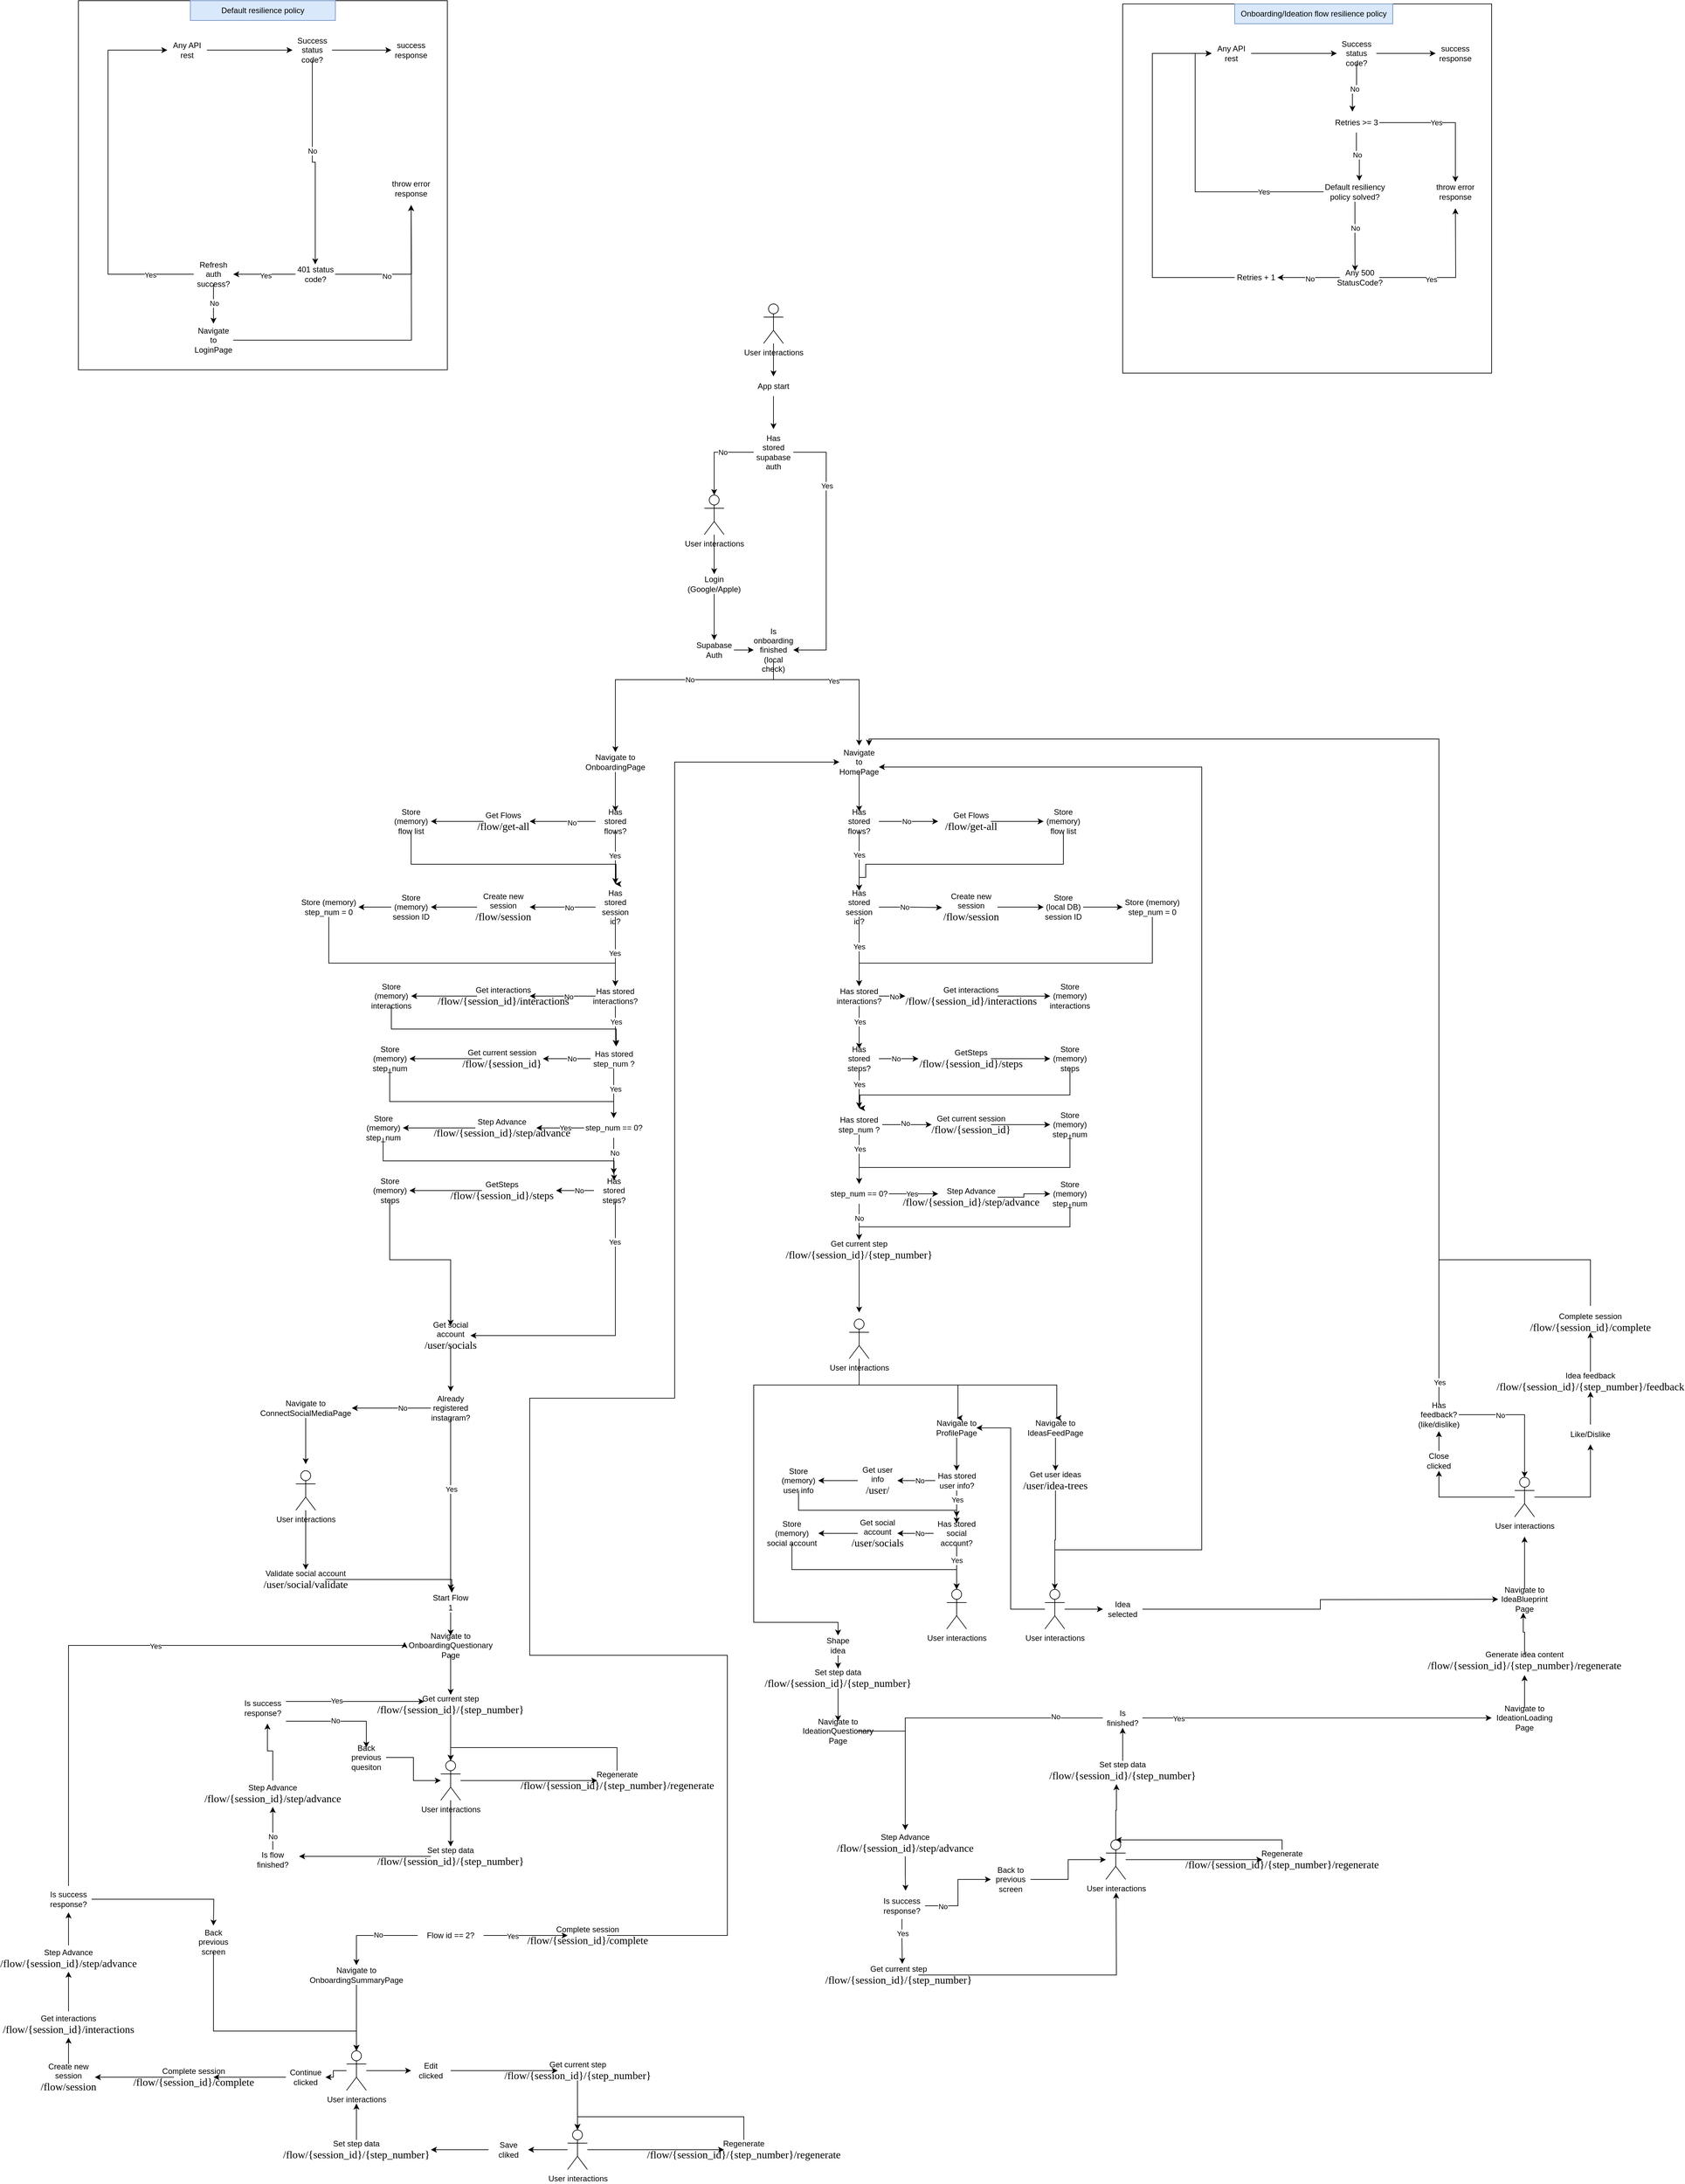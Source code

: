 <mxfile version="24.2.3" type="github">
  <diagram name="Página-1" id="7MSN0dcOETf5na8nw2sd">
    <mxGraphModel dx="2992" dy="1682" grid="1" gridSize="10" guides="1" tooltips="1" connect="1" arrows="1" fold="1" page="1" pageScale="1" pageWidth="827" pageHeight="1169" math="0" shadow="0">
      <root>
        <mxCell id="0" />
        <mxCell id="1" parent="0" />
        <mxCell id="TASuhm_qrvJY3Lz54P2R-331" value="" style="whiteSpace=wrap;html=1;aspect=fixed;" vertex="1" parent="1">
          <mxGeometry x="-865" y="-530" width="560" height="560" as="geometry" />
        </mxCell>
        <mxCell id="TASuhm_qrvJY3Lz54P2R-3" style="edgeStyle=orthogonalEdgeStyle;rounded=0;orthogonalLoop=1;jettySize=auto;html=1;entryX=0.5;entryY=0;entryDx=0;entryDy=0;" edge="1" parent="1" source="TASuhm_qrvJY3Lz54P2R-1" target="TASuhm_qrvJY3Lz54P2R-2">
          <mxGeometry relative="1" as="geometry" />
        </mxCell>
        <mxCell id="TASuhm_qrvJY3Lz54P2R-1" value="Login (G&lt;span style=&quot;background-color: initial;&quot;&gt;oogle/Apple)&lt;/span&gt;" style="text;html=1;align=center;verticalAlign=middle;whiteSpace=wrap;rounded=0;" vertex="1" parent="1">
          <mxGeometry x="70" y="340" width="60" height="30" as="geometry" />
        </mxCell>
        <mxCell id="TASuhm_qrvJY3Lz54P2R-103" style="edgeStyle=orthogonalEdgeStyle;rounded=0;orthogonalLoop=1;jettySize=auto;html=1;entryX=0;entryY=0.5;entryDx=0;entryDy=0;" edge="1" parent="1" source="TASuhm_qrvJY3Lz54P2R-2" target="TASuhm_qrvJY3Lz54P2R-11">
          <mxGeometry relative="1" as="geometry" />
        </mxCell>
        <mxCell id="TASuhm_qrvJY3Lz54P2R-2" value="Supabase Auth" style="text;html=1;align=center;verticalAlign=middle;whiteSpace=wrap;rounded=0;" vertex="1" parent="1">
          <mxGeometry x="70" y="440" width="60" height="30" as="geometry" />
        </mxCell>
        <mxCell id="TASuhm_qrvJY3Lz54P2R-8" style="edgeStyle=orthogonalEdgeStyle;rounded=0;orthogonalLoop=1;jettySize=auto;html=1;" edge="1" parent="1" source="TASuhm_qrvJY3Lz54P2R-4">
          <mxGeometry relative="1" as="geometry">
            <mxPoint x="190" y="120" as="targetPoint" />
          </mxGeometry>
        </mxCell>
        <mxCell id="TASuhm_qrvJY3Lz54P2R-4" value="App start" style="text;html=1;align=center;verticalAlign=middle;whiteSpace=wrap;rounded=0;" vertex="1" parent="1">
          <mxGeometry x="160" y="40" width="60" height="30" as="geometry" />
        </mxCell>
        <mxCell id="TASuhm_qrvJY3Lz54P2R-12" style="edgeStyle=orthogonalEdgeStyle;rounded=0;orthogonalLoop=1;jettySize=auto;html=1;entryX=1;entryY=0.5;entryDx=0;entryDy=0;" edge="1" parent="1" source="TASuhm_qrvJY3Lz54P2R-7" target="TASuhm_qrvJY3Lz54P2R-11">
          <mxGeometry relative="1" as="geometry">
            <Array as="points">
              <mxPoint x="270" y="155" />
              <mxPoint x="270" y="455" />
            </Array>
          </mxGeometry>
        </mxCell>
        <mxCell id="TASuhm_qrvJY3Lz54P2R-13" value="Yes" style="edgeLabel;html=1;align=center;verticalAlign=middle;resizable=0;points=[];" vertex="1" connectable="0" parent="TASuhm_qrvJY3Lz54P2R-12">
          <mxGeometry x="0.129" y="1" relative="1" as="geometry">
            <mxPoint y="-125" as="offset" />
          </mxGeometry>
        </mxCell>
        <mxCell id="TASuhm_qrvJY3Lz54P2R-7" value="Has stored supabase auth" style="text;html=1;align=center;verticalAlign=middle;whiteSpace=wrap;rounded=0;" vertex="1" parent="1">
          <mxGeometry x="160" y="140" width="60" height="30" as="geometry" />
        </mxCell>
        <mxCell id="TASuhm_qrvJY3Lz54P2R-16" style="edgeStyle=orthogonalEdgeStyle;rounded=0;orthogonalLoop=1;jettySize=auto;html=1;" edge="1" parent="1" source="TASuhm_qrvJY3Lz54P2R-11">
          <mxGeometry relative="1" as="geometry">
            <mxPoint x="320" y="600" as="targetPoint" />
            <Array as="points">
              <mxPoint x="190" y="500" />
              <mxPoint x="320" y="500" />
            </Array>
          </mxGeometry>
        </mxCell>
        <mxCell id="TASuhm_qrvJY3Lz54P2R-17" value="Yes" style="edgeLabel;html=1;align=center;verticalAlign=middle;resizable=0;points=[];" vertex="1" connectable="0" parent="TASuhm_qrvJY3Lz54P2R-16">
          <mxGeometry x="-0.071" y="-2" relative="1" as="geometry">
            <mxPoint as="offset" />
          </mxGeometry>
        </mxCell>
        <mxCell id="TASuhm_qrvJY3Lz54P2R-110" style="edgeStyle=orthogonalEdgeStyle;rounded=0;orthogonalLoop=1;jettySize=auto;html=1;entryX=0.5;entryY=0;entryDx=0;entryDy=0;" edge="1" parent="1" source="TASuhm_qrvJY3Lz54P2R-11" target="TASuhm_qrvJY3Lz54P2R-109">
          <mxGeometry relative="1" as="geometry">
            <Array as="points">
              <mxPoint x="190" y="500" />
              <mxPoint x="-50" y="500" />
            </Array>
          </mxGeometry>
        </mxCell>
        <mxCell id="TASuhm_qrvJY3Lz54P2R-111" value="No" style="edgeLabel;html=1;align=center;verticalAlign=middle;resizable=0;points=[];" vertex="1" connectable="0" parent="TASuhm_qrvJY3Lz54P2R-110">
          <mxGeometry x="-0.174" relative="1" as="geometry">
            <mxPoint as="offset" />
          </mxGeometry>
        </mxCell>
        <mxCell id="TASuhm_qrvJY3Lz54P2R-11" value="Is onboarding finished (local check)" style="text;html=1;align=center;verticalAlign=middle;whiteSpace=wrap;rounded=0;" vertex="1" parent="1">
          <mxGeometry x="160" y="440" width="60" height="30" as="geometry" />
        </mxCell>
        <mxCell id="TASuhm_qrvJY3Lz54P2R-33" style="edgeStyle=orthogonalEdgeStyle;rounded=0;orthogonalLoop=1;jettySize=auto;html=1;" edge="1" parent="1" source="TASuhm_qrvJY3Lz54P2R-15" target="TASuhm_qrvJY3Lz54P2R-32">
          <mxGeometry relative="1" as="geometry" />
        </mxCell>
        <mxCell id="TASuhm_qrvJY3Lz54P2R-15" value="Navigate to HomePage" style="text;html=1;align=center;verticalAlign=middle;whiteSpace=wrap;rounded=0;" vertex="1" parent="1">
          <mxGeometry x="290" y="610" width="60" height="30" as="geometry" />
        </mxCell>
        <mxCell id="TASuhm_qrvJY3Lz54P2R-39" style="edgeStyle=orthogonalEdgeStyle;rounded=0;orthogonalLoop=1;jettySize=auto;html=1;entryX=0;entryY=0.5;entryDx=0;entryDy=0;" edge="1" parent="1" source="TASuhm_qrvJY3Lz54P2R-18" target="TASuhm_qrvJY3Lz54P2R-38">
          <mxGeometry relative="1" as="geometry" />
        </mxCell>
        <mxCell id="TASuhm_qrvJY3Lz54P2R-18" value="Get Flows&lt;br&gt;&lt;span style=&quot;font-family: Times; font-size: medium; text-align: start; white-space: pre;&quot;&gt;/flow/get-all&lt;/span&gt;" style="text;html=1;align=center;verticalAlign=middle;whiteSpace=wrap;rounded=0;" vertex="1" parent="1">
          <mxGeometry x="460" y="700" width="60" height="30" as="geometry" />
        </mxCell>
        <mxCell id="TASuhm_qrvJY3Lz54P2R-55" style="edgeStyle=orthogonalEdgeStyle;rounded=0;orthogonalLoop=1;jettySize=auto;html=1;exitX=1;exitY=0.5;exitDx=0;exitDy=0;entryX=0;entryY=0.5;entryDx=0;entryDy=0;" edge="1" parent="1" source="TASuhm_qrvJY3Lz54P2R-20" target="TASuhm_qrvJY3Lz54P2R-54">
          <mxGeometry relative="1" as="geometry" />
        </mxCell>
        <mxCell id="TASuhm_qrvJY3Lz54P2R-20" value="Create new session&lt;br&gt;&lt;span style=&quot;font-family: Times; font-size: medium; text-align: start; white-space: pre;&quot;&gt;/flow/session&lt;/span&gt;" style="text;html=1;align=center;verticalAlign=middle;whiteSpace=wrap;rounded=0;" vertex="1" parent="1">
          <mxGeometry x="450" y="825" width="80" height="40" as="geometry" />
        </mxCell>
        <mxCell id="TASuhm_qrvJY3Lz54P2R-89" style="edgeStyle=orthogonalEdgeStyle;rounded=0;orthogonalLoop=1;jettySize=auto;html=1;entryX=0;entryY=0.5;entryDx=0;entryDy=0;" edge="1" parent="1" source="TASuhm_qrvJY3Lz54P2R-22" target="TASuhm_qrvJY3Lz54P2R-85">
          <mxGeometry relative="1" as="geometry" />
        </mxCell>
        <mxCell id="TASuhm_qrvJY3Lz54P2R-22" value="Step Advance&lt;br&gt;&lt;span style=&quot;font-family: Times; font-size: medium; text-align: start; white-space: pre;&quot;&gt;/flow/{session_id}/step/advance&lt;/span&gt;" style="text;html=1;align=center;verticalAlign=middle;whiteSpace=wrap;rounded=0;" vertex="1" parent="1">
          <mxGeometry x="450" y="1265" width="80" height="40" as="geometry" />
        </mxCell>
        <mxCell id="TASuhm_qrvJY3Lz54P2R-63" style="edgeStyle=orthogonalEdgeStyle;rounded=0;orthogonalLoop=1;jettySize=auto;html=1;entryX=0;entryY=0.5;entryDx=0;entryDy=0;" edge="1" parent="1" source="TASuhm_qrvJY3Lz54P2R-23" target="TASuhm_qrvJY3Lz54P2R-62">
          <mxGeometry relative="1" as="geometry" />
        </mxCell>
        <mxCell id="TASuhm_qrvJY3Lz54P2R-23" value="Get interactions&lt;br&gt;&lt;span style=&quot;color: rgba(0, 0, 0, 0); font-family: monospace; font-size: 0px; text-align: start; text-wrap: nowrap;&quot;&gt;%3CmxGraphModel%3E%3Croot%3E%3CmxCell%20id%3D%220%22%2F%3E%3CmxCell%20id%3D%221%22%20parent%3D%220%22%2F%3E%3CmxCell%20id%3D%222%22%20value%3D%22Step%20Advance%26lt%3Bbr%26gt%3B%26lt%3Bspan%20style%3D%26quot%3Bfont-family%3A%20Times%3B%20font-size%3A%20medium%3B%20text-align%3A%20start%3B%20white-space%3A%20pre%3B%26quot%3B%26gt%3B%2Fflow%2Fsession%26lt%3B%2Fspan%26gt%3B%22%20style%3D%22text%3Bhtml%3D1%3Balign%3Dcenter%3BverticalAlign%3Dmiddle%3BwhiteSpace%3Dwrap%3Brounded%3D0%3B%22%20vertex%3D%221%22%20parent%3D%221%22%3E%3CmxGeometry%20x%3D%22280%22%20y%3D%22910%22%20width%3D%2280%22%20height%3D%2240%22%20as%3D%22geometry%22%2F%3E%3C%2FmxCell%3E%3C%2Froot%3E%3C%2FmxGraphModel%3E&lt;/span&gt;&lt;span style=&quot;font-family: Times; font-size: medium; text-align: start; white-space: pre;&quot;&gt;/flow/{session_id}/interactions&lt;/span&gt;" style="text;html=1;align=center;verticalAlign=middle;whiteSpace=wrap;rounded=0;" vertex="1" parent="1">
          <mxGeometry x="450" y="960" width="80" height="40" as="geometry" />
        </mxCell>
        <mxCell id="TASuhm_qrvJY3Lz54P2R-77" style="edgeStyle=orthogonalEdgeStyle;rounded=0;orthogonalLoop=1;jettySize=auto;html=1;entryX=0;entryY=0.5;entryDx=0;entryDy=0;" edge="1" parent="1" source="TASuhm_qrvJY3Lz54P2R-26" target="TASuhm_qrvJY3Lz54P2R-65">
          <mxGeometry relative="1" as="geometry" />
        </mxCell>
        <mxCell id="TASuhm_qrvJY3Lz54P2R-26" value="GetSteps&lt;br&gt;&lt;span style=&quot;font-family: Times; font-size: medium; text-align: start; white-space: pre;&quot;&gt;/flow/{session_id}/steps&lt;/span&gt;" style="text;html=1;align=center;verticalAlign=middle;whiteSpace=wrap;rounded=0;" vertex="1" parent="1">
          <mxGeometry x="460" y="1060" width="60" height="30" as="geometry" />
        </mxCell>
        <mxCell id="TASuhm_qrvJY3Lz54P2R-83" style="edgeStyle=orthogonalEdgeStyle;rounded=0;orthogonalLoop=1;jettySize=auto;html=1;entryX=0;entryY=0.5;entryDx=0;entryDy=0;" edge="1" parent="1" source="TASuhm_qrvJY3Lz54P2R-29" target="TASuhm_qrvJY3Lz54P2R-82">
          <mxGeometry relative="1" as="geometry" />
        </mxCell>
        <mxCell id="TASuhm_qrvJY3Lz54P2R-29" value="Get current session&lt;br&gt;&lt;span style=&quot;font-family: Times; font-size: medium; text-align: start; white-space: pre;&quot;&gt;/flow/{session_id}&lt;/span&gt;" style="text;html=1;align=center;verticalAlign=middle;whiteSpace=wrap;rounded=0;" vertex="1" parent="1">
          <mxGeometry x="460" y="1160" width="60" height="30" as="geometry" />
        </mxCell>
        <mxCell id="TASuhm_qrvJY3Lz54P2R-36" style="edgeStyle=orthogonalEdgeStyle;rounded=0;orthogonalLoop=1;jettySize=auto;html=1;" edge="1" parent="1" source="TASuhm_qrvJY3Lz54P2R-32">
          <mxGeometry relative="1" as="geometry">
            <mxPoint x="440" y="715" as="targetPoint" />
          </mxGeometry>
        </mxCell>
        <mxCell id="TASuhm_qrvJY3Lz54P2R-37" value="No" style="edgeLabel;html=1;align=center;verticalAlign=middle;resizable=0;points=[];" vertex="1" connectable="0" parent="TASuhm_qrvJY3Lz54P2R-36">
          <mxGeometry x="-0.198" y="-1" relative="1" as="geometry">
            <mxPoint x="5" y="-1" as="offset" />
          </mxGeometry>
        </mxCell>
        <mxCell id="TASuhm_qrvJY3Lz54P2R-50" style="edgeStyle=orthogonalEdgeStyle;rounded=0;orthogonalLoop=1;jettySize=auto;html=1;" edge="1" parent="1" source="TASuhm_qrvJY3Lz54P2R-32">
          <mxGeometry relative="1" as="geometry">
            <mxPoint x="320" y="820" as="targetPoint" />
          </mxGeometry>
        </mxCell>
        <mxCell id="TASuhm_qrvJY3Lz54P2R-51" value="Yes" style="edgeLabel;html=1;align=center;verticalAlign=middle;resizable=0;points=[];" vertex="1" connectable="0" parent="TASuhm_qrvJY3Lz54P2R-50">
          <mxGeometry x="-0.218" relative="1" as="geometry">
            <mxPoint as="offset" />
          </mxGeometry>
        </mxCell>
        <mxCell id="TASuhm_qrvJY3Lz54P2R-32" value="Has stored flows?" style="text;html=1;align=center;verticalAlign=middle;whiteSpace=wrap;rounded=0;" vertex="1" parent="1">
          <mxGeometry x="290" y="700" width="60" height="30" as="geometry" />
        </mxCell>
        <mxCell id="TASuhm_qrvJY3Lz54P2R-56" style="edgeStyle=orthogonalEdgeStyle;rounded=0;orthogonalLoop=1;jettySize=auto;html=1;" edge="1" parent="1" source="TASuhm_qrvJY3Lz54P2R-34" target="TASuhm_qrvJY3Lz54P2R-52">
          <mxGeometry relative="1" as="geometry" />
        </mxCell>
        <mxCell id="TASuhm_qrvJY3Lz54P2R-59" value="Yes" style="edgeLabel;html=1;align=center;verticalAlign=middle;resizable=0;points=[];" vertex="1" connectable="0" parent="TASuhm_qrvJY3Lz54P2R-56">
          <mxGeometry x="-0.149" relative="1" as="geometry">
            <mxPoint as="offset" />
          </mxGeometry>
        </mxCell>
        <mxCell id="TASuhm_qrvJY3Lz54P2R-34" value="Has stored session id?" style="text;html=1;align=center;verticalAlign=middle;whiteSpace=wrap;rounded=0;" vertex="1" parent="1">
          <mxGeometry x="290" y="830" width="60" height="30" as="geometry" />
        </mxCell>
        <mxCell id="TASuhm_qrvJY3Lz54P2R-44" style="edgeStyle=orthogonalEdgeStyle;rounded=0;orthogonalLoop=1;jettySize=auto;html=1;" edge="1" parent="1" source="TASuhm_qrvJY3Lz54P2R-38">
          <mxGeometry relative="1" as="geometry">
            <mxPoint x="320" y="820" as="targetPoint" />
            <Array as="points">
              <mxPoint x="630" y="780" />
              <mxPoint x="330" y="780" />
              <mxPoint x="330" y="800" />
              <mxPoint x="320" y="800" />
            </Array>
          </mxGeometry>
        </mxCell>
        <mxCell id="TASuhm_qrvJY3Lz54P2R-38" value="Store (memory) flow list" style="text;html=1;align=center;verticalAlign=middle;whiteSpace=wrap;rounded=0;" vertex="1" parent="1">
          <mxGeometry x="600" y="700" width="60" height="30" as="geometry" />
        </mxCell>
        <mxCell id="TASuhm_qrvJY3Lz54P2R-60" style="edgeStyle=orthogonalEdgeStyle;rounded=0;orthogonalLoop=1;jettySize=auto;html=1;" edge="1" parent="1" source="TASuhm_qrvJY3Lz54P2R-52">
          <mxGeometry relative="1" as="geometry">
            <mxPoint x="390" y="980" as="targetPoint" />
          </mxGeometry>
        </mxCell>
        <mxCell id="TASuhm_qrvJY3Lz54P2R-61" value="No" style="edgeLabel;html=1;align=center;verticalAlign=middle;resizable=0;points=[];" vertex="1" connectable="0" parent="TASuhm_qrvJY3Lz54P2R-60">
          <mxGeometry x="0.133" relative="1" as="geometry">
            <mxPoint as="offset" />
          </mxGeometry>
        </mxCell>
        <mxCell id="TASuhm_qrvJY3Lz54P2R-71" style="edgeStyle=orthogonalEdgeStyle;rounded=0;orthogonalLoop=1;jettySize=auto;html=1;" edge="1" parent="1" source="TASuhm_qrvJY3Lz54P2R-52" target="TASuhm_qrvJY3Lz54P2R-64">
          <mxGeometry relative="1" as="geometry" />
        </mxCell>
        <mxCell id="TASuhm_qrvJY3Lz54P2R-79" value="Yes" style="edgeLabel;html=1;align=center;verticalAlign=middle;resizable=0;points=[];" vertex="1" connectable="0" parent="TASuhm_qrvJY3Lz54P2R-71">
          <mxGeometry x="-0.281" y="1" relative="1" as="geometry">
            <mxPoint as="offset" />
          </mxGeometry>
        </mxCell>
        <mxCell id="TASuhm_qrvJY3Lz54P2R-52" value="Has stored interactions?" style="text;html=1;align=center;verticalAlign=middle;whiteSpace=wrap;rounded=0;" vertex="1" parent="1">
          <mxGeometry x="290" y="965" width="60" height="30" as="geometry" />
        </mxCell>
        <mxCell id="TASuhm_qrvJY3Lz54P2R-53" style="edgeStyle=orthogonalEdgeStyle;rounded=0;orthogonalLoop=1;jettySize=auto;html=1;entryX=-0.053;entryY=0.519;entryDx=0;entryDy=0;entryPerimeter=0;" edge="1" parent="1" source="TASuhm_qrvJY3Lz54P2R-34" target="TASuhm_qrvJY3Lz54P2R-20">
          <mxGeometry relative="1" as="geometry" />
        </mxCell>
        <mxCell id="TASuhm_qrvJY3Lz54P2R-58" value="No" style="edgeLabel;html=1;align=center;verticalAlign=middle;resizable=0;points=[];" vertex="1" connectable="0" parent="TASuhm_qrvJY3Lz54P2R-53">
          <mxGeometry x="-0.201" relative="1" as="geometry">
            <mxPoint as="offset" />
          </mxGeometry>
        </mxCell>
        <mxCell id="TASuhm_qrvJY3Lz54P2R-69" style="edgeStyle=orthogonalEdgeStyle;rounded=0;orthogonalLoop=1;jettySize=auto;html=1;exitX=1;exitY=0.5;exitDx=0;exitDy=0;entryX=0;entryY=0.5;entryDx=0;entryDy=0;" edge="1" parent="1" source="TASuhm_qrvJY3Lz54P2R-54" target="TASuhm_qrvJY3Lz54P2R-68">
          <mxGeometry relative="1" as="geometry" />
        </mxCell>
        <mxCell id="TASuhm_qrvJY3Lz54P2R-54" value="Store (local DB) session ID" style="text;html=1;align=center;verticalAlign=middle;whiteSpace=wrap;rounded=0;" vertex="1" parent="1">
          <mxGeometry x="600" y="830" width="60" height="30" as="geometry" />
        </mxCell>
        <mxCell id="TASuhm_qrvJY3Lz54P2R-62" value="Store (memory) interactions" style="text;html=1;align=center;verticalAlign=middle;whiteSpace=wrap;rounded=0;" vertex="1" parent="1">
          <mxGeometry x="610" y="965" width="60" height="30" as="geometry" />
        </mxCell>
        <mxCell id="TASuhm_qrvJY3Lz54P2R-76" style="edgeStyle=orthogonalEdgeStyle;rounded=0;orthogonalLoop=1;jettySize=auto;html=1;" edge="1" parent="1" source="TASuhm_qrvJY3Lz54P2R-64">
          <mxGeometry relative="1" as="geometry">
            <mxPoint x="410" y="1075.0" as="targetPoint" />
          </mxGeometry>
        </mxCell>
        <mxCell id="TASuhm_qrvJY3Lz54P2R-80" value="No" style="edgeLabel;html=1;align=center;verticalAlign=middle;resizable=0;points=[];" vertex="1" connectable="0" parent="TASuhm_qrvJY3Lz54P2R-76">
          <mxGeometry x="-0.161" relative="1" as="geometry">
            <mxPoint as="offset" />
          </mxGeometry>
        </mxCell>
        <mxCell id="TASuhm_qrvJY3Lz54P2R-64" value="Has stored steps?" style="text;html=1;align=center;verticalAlign=middle;whiteSpace=wrap;rounded=0;" vertex="1" parent="1">
          <mxGeometry x="290" y="1060" width="60" height="30" as="geometry" />
        </mxCell>
        <mxCell id="TASuhm_qrvJY3Lz54P2R-81" style="edgeStyle=orthogonalEdgeStyle;rounded=0;orthogonalLoop=1;jettySize=auto;html=1;" edge="1" parent="1" source="TASuhm_qrvJY3Lz54P2R-65">
          <mxGeometry relative="1" as="geometry">
            <mxPoint x="320" y="1150.0" as="targetPoint" />
            <Array as="points">
              <mxPoint x="640" y="1130" />
              <mxPoint x="321" y="1130" />
              <mxPoint x="321" y="1150" />
            </Array>
          </mxGeometry>
        </mxCell>
        <mxCell id="TASuhm_qrvJY3Lz54P2R-65" value="Store (memory) steps" style="text;html=1;align=center;verticalAlign=middle;whiteSpace=wrap;rounded=0;" vertex="1" parent="1">
          <mxGeometry x="610" y="1060" width="60" height="30" as="geometry" />
        </mxCell>
        <mxCell id="TASuhm_qrvJY3Lz54P2R-74" style="edgeStyle=orthogonalEdgeStyle;rounded=0;orthogonalLoop=1;jettySize=auto;html=1;entryX=0.5;entryY=0;entryDx=0;entryDy=0;" edge="1" parent="1" source="TASuhm_qrvJY3Lz54P2R-66" target="TASuhm_qrvJY3Lz54P2R-67">
          <mxGeometry relative="1" as="geometry" />
        </mxCell>
        <mxCell id="TASuhm_qrvJY3Lz54P2R-92" value="Yes" style="edgeLabel;html=1;align=center;verticalAlign=middle;resizable=0;points=[];" vertex="1" connectable="0" parent="TASuhm_qrvJY3Lz54P2R-74">
          <mxGeometry x="-0.427" y="1" relative="1" as="geometry">
            <mxPoint as="offset" />
          </mxGeometry>
        </mxCell>
        <mxCell id="TASuhm_qrvJY3Lz54P2R-75" style="edgeStyle=orthogonalEdgeStyle;rounded=0;orthogonalLoop=1;jettySize=auto;html=1;" edge="1" parent="1" source="TASuhm_qrvJY3Lz54P2R-66">
          <mxGeometry relative="1" as="geometry">
            <mxPoint x="430" y="1175.0" as="targetPoint" />
          </mxGeometry>
        </mxCell>
        <mxCell id="TASuhm_qrvJY3Lz54P2R-84" value="No" style="edgeLabel;html=1;align=center;verticalAlign=middle;resizable=0;points=[];" vertex="1" connectable="0" parent="TASuhm_qrvJY3Lz54P2R-75">
          <mxGeometry x="-0.08" y="2" relative="1" as="geometry">
            <mxPoint as="offset" />
          </mxGeometry>
        </mxCell>
        <mxCell id="TASuhm_qrvJY3Lz54P2R-66" value="Has stored step_num ?" style="text;html=1;align=center;verticalAlign=middle;whiteSpace=wrap;rounded=0;" vertex="1" parent="1">
          <mxGeometry x="285" y="1160" width="70" height="30" as="geometry" />
        </mxCell>
        <mxCell id="TASuhm_qrvJY3Lz54P2R-86" style="edgeStyle=orthogonalEdgeStyle;rounded=0;orthogonalLoop=1;jettySize=auto;html=1;" edge="1" parent="1" source="TASuhm_qrvJY3Lz54P2R-67">
          <mxGeometry relative="1" as="geometry">
            <mxPoint x="440" y="1280.0" as="targetPoint" />
          </mxGeometry>
        </mxCell>
        <mxCell id="TASuhm_qrvJY3Lz54P2R-87" value="Yes" style="edgeLabel;html=1;align=center;verticalAlign=middle;resizable=0;points=[];" vertex="1" connectable="0" parent="TASuhm_qrvJY3Lz54P2R-86">
          <mxGeometry x="-0.411" y="-1" relative="1" as="geometry">
            <mxPoint x="13" y="-1" as="offset" />
          </mxGeometry>
        </mxCell>
        <mxCell id="TASuhm_qrvJY3Lz54P2R-94" style="edgeStyle=orthogonalEdgeStyle;rounded=0;orthogonalLoop=1;jettySize=auto;html=1;entryX=0.5;entryY=0;entryDx=0;entryDy=0;" edge="1" parent="1" source="TASuhm_qrvJY3Lz54P2R-67" target="TASuhm_qrvJY3Lz54P2R-93">
          <mxGeometry relative="1" as="geometry" />
        </mxCell>
        <mxCell id="TASuhm_qrvJY3Lz54P2R-95" value="No" style="edgeLabel;html=1;align=center;verticalAlign=middle;resizable=0;points=[];" vertex="1" connectable="0" parent="TASuhm_qrvJY3Lz54P2R-94">
          <mxGeometry x="-0.21" relative="1" as="geometry">
            <mxPoint as="offset" />
          </mxGeometry>
        </mxCell>
        <mxCell id="TASuhm_qrvJY3Lz54P2R-67" value="step_num == 0?" style="text;html=1;align=center;verticalAlign=middle;whiteSpace=wrap;rounded=0;" vertex="1" parent="1">
          <mxGeometry x="275" y="1265" width="90" height="30" as="geometry" />
        </mxCell>
        <mxCell id="TASuhm_qrvJY3Lz54P2R-70" style="edgeStyle=orthogonalEdgeStyle;rounded=0;orthogonalLoop=1;jettySize=auto;html=1;entryX=0.5;entryY=0;entryDx=0;entryDy=0;" edge="1" parent="1" source="TASuhm_qrvJY3Lz54P2R-68" target="TASuhm_qrvJY3Lz54P2R-52">
          <mxGeometry relative="1" as="geometry">
            <Array as="points">
              <mxPoint x="765" y="930" />
              <mxPoint x="320" y="930" />
            </Array>
          </mxGeometry>
        </mxCell>
        <mxCell id="TASuhm_qrvJY3Lz54P2R-68" value="Store (memory) step_num = 0" style="text;html=1;align=center;verticalAlign=middle;whiteSpace=wrap;rounded=0;" vertex="1" parent="1">
          <mxGeometry x="720" y="830" width="90" height="30" as="geometry" />
        </mxCell>
        <mxCell id="TASuhm_qrvJY3Lz54P2R-73" style="edgeStyle=orthogonalEdgeStyle;rounded=0;orthogonalLoop=1;jettySize=auto;html=1;entryX=0.5;entryY=-0.333;entryDx=0;entryDy=0;entryPerimeter=0;" edge="1" parent="1" source="TASuhm_qrvJY3Lz54P2R-64" target="TASuhm_qrvJY3Lz54P2R-66">
          <mxGeometry relative="1" as="geometry" />
        </mxCell>
        <mxCell id="TASuhm_qrvJY3Lz54P2R-78" value="Yes" style="edgeLabel;html=1;align=center;verticalAlign=middle;resizable=0;points=[];" vertex="1" connectable="0" parent="TASuhm_qrvJY3Lz54P2R-73">
          <mxGeometry x="-0.2" relative="1" as="geometry">
            <mxPoint as="offset" />
          </mxGeometry>
        </mxCell>
        <mxCell id="TASuhm_qrvJY3Lz54P2R-91" style="edgeStyle=orthogonalEdgeStyle;rounded=0;orthogonalLoop=1;jettySize=auto;html=1;entryX=0.5;entryY=0;entryDx=0;entryDy=0;" edge="1" parent="1" source="TASuhm_qrvJY3Lz54P2R-82" target="TASuhm_qrvJY3Lz54P2R-67">
          <mxGeometry relative="1" as="geometry">
            <Array as="points">
              <mxPoint x="640" y="1240" />
              <mxPoint x="320" y="1240" />
            </Array>
          </mxGeometry>
        </mxCell>
        <mxCell id="TASuhm_qrvJY3Lz54P2R-82" value="Store (memory) step_num" style="text;html=1;align=center;verticalAlign=middle;whiteSpace=wrap;rounded=0;" vertex="1" parent="1">
          <mxGeometry x="610" y="1160" width="60" height="30" as="geometry" />
        </mxCell>
        <mxCell id="TASuhm_qrvJY3Lz54P2R-96" style="edgeStyle=orthogonalEdgeStyle;rounded=0;orthogonalLoop=1;jettySize=auto;html=1;entryX=0.5;entryY=0;entryDx=0;entryDy=0;" edge="1" parent="1" source="TASuhm_qrvJY3Lz54P2R-85" target="TASuhm_qrvJY3Lz54P2R-93">
          <mxGeometry relative="1" as="geometry">
            <Array as="points">
              <mxPoint x="640" y="1330" />
              <mxPoint x="320" y="1330" />
            </Array>
          </mxGeometry>
        </mxCell>
        <mxCell id="TASuhm_qrvJY3Lz54P2R-85" value="Store (memory) step_num" style="text;html=1;align=center;verticalAlign=middle;whiteSpace=wrap;rounded=0;" vertex="1" parent="1">
          <mxGeometry x="610" y="1265" width="60" height="30" as="geometry" />
        </mxCell>
        <mxCell id="TASuhm_qrvJY3Lz54P2R-99" style="edgeStyle=orthogonalEdgeStyle;rounded=0;orthogonalLoop=1;jettySize=auto;html=1;" edge="1" parent="1" source="TASuhm_qrvJY3Lz54P2R-93">
          <mxGeometry relative="1" as="geometry">
            <mxPoint x="320" y="1460" as="targetPoint" />
          </mxGeometry>
        </mxCell>
        <mxCell id="TASuhm_qrvJY3Lz54P2R-93" value="Get current step&lt;br&gt;&lt;span style=&quot;font-family: Times; font-size: medium; text-align: start; white-space: pre;&quot;&gt;/flow/{session_id}/{step_number}&lt;/span&gt;" style="text;html=1;align=center;verticalAlign=middle;whiteSpace=wrap;rounded=0;" vertex="1" parent="1">
          <mxGeometry x="290" y="1350" width="60" height="30" as="geometry" />
        </mxCell>
        <mxCell id="TASuhm_qrvJY3Lz54P2R-114" style="edgeStyle=orthogonalEdgeStyle;rounded=0;orthogonalLoop=1;jettySize=auto;html=1;entryX=0.5;entryY=0;entryDx=0;entryDy=0;" edge="1" parent="1" source="TASuhm_qrvJY3Lz54P2R-97" target="TASuhm_qrvJY3Lz54P2R-113">
          <mxGeometry relative="1" as="geometry">
            <Array as="points">
              <mxPoint x="320" y="1570" />
              <mxPoint x="470" y="1570" />
              <mxPoint x="470" y="1620" />
            </Array>
          </mxGeometry>
        </mxCell>
        <mxCell id="TASuhm_qrvJY3Lz54P2R-115" style="edgeStyle=orthogonalEdgeStyle;rounded=0;orthogonalLoop=1;jettySize=auto;html=1;entryX=0.5;entryY=0;entryDx=0;entryDy=0;" edge="1" parent="1" source="TASuhm_qrvJY3Lz54P2R-97" target="TASuhm_qrvJY3Lz54P2R-112">
          <mxGeometry relative="1" as="geometry">
            <Array as="points">
              <mxPoint x="320" y="1570" />
              <mxPoint x="620" y="1570" />
              <mxPoint x="620" y="1620" />
            </Array>
          </mxGeometry>
        </mxCell>
        <mxCell id="TASuhm_qrvJY3Lz54P2R-388" style="edgeStyle=orthogonalEdgeStyle;rounded=0;orthogonalLoop=1;jettySize=auto;html=1;entryX=0.5;entryY=0;entryDx=0;entryDy=0;" edge="1" parent="1" source="TASuhm_qrvJY3Lz54P2R-97" target="TASuhm_qrvJY3Lz54P2R-387">
          <mxGeometry relative="1" as="geometry">
            <Array as="points">
              <mxPoint x="320" y="1570" />
              <mxPoint x="160" y="1570" />
              <mxPoint x="160" y="1930" />
              <mxPoint x="288" y="1930" />
            </Array>
          </mxGeometry>
        </mxCell>
        <mxCell id="TASuhm_qrvJY3Lz54P2R-97" value="User interactions" style="shape=umlActor;verticalLabelPosition=bottom;verticalAlign=top;html=1;outlineConnect=0;" vertex="1" parent="1">
          <mxGeometry x="305" y="1470" width="30" height="60" as="geometry" />
        </mxCell>
        <mxCell id="TASuhm_qrvJY3Lz54P2R-101" style="edgeStyle=orthogonalEdgeStyle;rounded=0;orthogonalLoop=1;jettySize=auto;html=1;entryX=0.5;entryY=0;entryDx=0;entryDy=0;" edge="1" parent="1" source="TASuhm_qrvJY3Lz54P2R-100" target="TASuhm_qrvJY3Lz54P2R-4">
          <mxGeometry relative="1" as="geometry" />
        </mxCell>
        <mxCell id="TASuhm_qrvJY3Lz54P2R-100" value="User interactions" style="shape=umlActor;verticalLabelPosition=bottom;verticalAlign=top;html=1;outlineConnect=0;" vertex="1" parent="1">
          <mxGeometry x="175" y="-70" width="30" height="60" as="geometry" />
        </mxCell>
        <mxCell id="TASuhm_qrvJY3Lz54P2R-105" value="" style="edgeStyle=orthogonalEdgeStyle;rounded=0;orthogonalLoop=1;jettySize=auto;html=1;entryX=0.5;entryY=0;entryDx=0;entryDy=0;" edge="1" parent="1" source="TASuhm_qrvJY3Lz54P2R-7" target="TASuhm_qrvJY3Lz54P2R-104">
          <mxGeometry relative="1" as="geometry">
            <mxPoint x="160" y="155" as="sourcePoint" />
            <mxPoint x="100" y="340" as="targetPoint" />
          </mxGeometry>
        </mxCell>
        <mxCell id="TASuhm_qrvJY3Lz54P2R-107" value="No" style="edgeLabel;html=1;align=center;verticalAlign=middle;resizable=0;points=[];" vertex="1" connectable="0" parent="TASuhm_qrvJY3Lz54P2R-105">
          <mxGeometry x="-0.248" relative="1" as="geometry">
            <mxPoint as="offset" />
          </mxGeometry>
        </mxCell>
        <mxCell id="TASuhm_qrvJY3Lz54P2R-108" style="edgeStyle=orthogonalEdgeStyle;rounded=0;orthogonalLoop=1;jettySize=auto;html=1;entryX=0.5;entryY=0;entryDx=0;entryDy=0;" edge="1" parent="1" source="TASuhm_qrvJY3Lz54P2R-104" target="TASuhm_qrvJY3Lz54P2R-1">
          <mxGeometry relative="1" as="geometry" />
        </mxCell>
        <mxCell id="TASuhm_qrvJY3Lz54P2R-104" value="User interactions" style="shape=umlActor;verticalLabelPosition=bottom;verticalAlign=top;html=1;outlineConnect=0;" vertex="1" parent="1">
          <mxGeometry x="85" y="220" width="30" height="60" as="geometry" />
        </mxCell>
        <mxCell id="TASuhm_qrvJY3Lz54P2R-151" style="edgeStyle=orthogonalEdgeStyle;rounded=0;orthogonalLoop=1;jettySize=auto;html=1;entryX=0.5;entryY=0;entryDx=0;entryDy=0;" edge="1" parent="1" source="TASuhm_qrvJY3Lz54P2R-109" target="TASuhm_qrvJY3Lz54P2R-149">
          <mxGeometry relative="1" as="geometry" />
        </mxCell>
        <mxCell id="TASuhm_qrvJY3Lz54P2R-109" value="Navigate to OnboardingPage" style="text;html=1;align=center;verticalAlign=middle;whiteSpace=wrap;rounded=0;" vertex="1" parent="1">
          <mxGeometry x="-80" y="610" width="60" height="30" as="geometry" />
        </mxCell>
        <mxCell id="TASuhm_qrvJY3Lz54P2R-117" style="edgeStyle=orthogonalEdgeStyle;rounded=0;orthogonalLoop=1;jettySize=auto;html=1;entryX=0.5;entryY=0;entryDx=0;entryDy=0;" edge="1" parent="1" source="TASuhm_qrvJY3Lz54P2R-112" target="TASuhm_qrvJY3Lz54P2R-116">
          <mxGeometry relative="1" as="geometry" />
        </mxCell>
        <mxCell id="TASuhm_qrvJY3Lz54P2R-112" value="Navigate to IdeasFeedPage" style="text;html=1;align=center;verticalAlign=middle;whiteSpace=wrap;rounded=0;" vertex="1" parent="1">
          <mxGeometry x="588" y="1620" width="60" height="30" as="geometry" />
        </mxCell>
        <mxCell id="TASuhm_qrvJY3Lz54P2R-122" style="edgeStyle=orthogonalEdgeStyle;rounded=0;orthogonalLoop=1;jettySize=auto;html=1;entryX=0.5;entryY=0;entryDx=0;entryDy=0;" edge="1" parent="1" source="TASuhm_qrvJY3Lz54P2R-113" target="TASuhm_qrvJY3Lz54P2R-121">
          <mxGeometry relative="1" as="geometry" />
        </mxCell>
        <mxCell id="TASuhm_qrvJY3Lz54P2R-113" value="Navigate to ProfilePage" style="text;html=1;align=center;verticalAlign=middle;whiteSpace=wrap;rounded=0;" vertex="1" parent="1">
          <mxGeometry x="438" y="1620" width="60" height="30" as="geometry" />
        </mxCell>
        <mxCell id="TASuhm_qrvJY3Lz54P2R-119" style="edgeStyle=orthogonalEdgeStyle;rounded=0;orthogonalLoop=1;jettySize=auto;html=1;" edge="1" parent="1" source="TASuhm_qrvJY3Lz54P2R-116" target="TASuhm_qrvJY3Lz54P2R-118">
          <mxGeometry relative="1" as="geometry" />
        </mxCell>
        <mxCell id="TASuhm_qrvJY3Lz54P2R-116" value="Get user ideas&lt;br&gt;&lt;span style=&quot;font-family: Times; font-size: medium; text-align: start; white-space: pre;&quot;&gt;/user/idea-trees&lt;/span&gt;" style="text;html=1;align=center;verticalAlign=middle;whiteSpace=wrap;rounded=0;" vertex="1" parent="1">
          <mxGeometry x="588" y="1700" width="60" height="30" as="geometry" />
        </mxCell>
        <mxCell id="TASuhm_qrvJY3Lz54P2R-120" style="edgeStyle=orthogonalEdgeStyle;rounded=0;orthogonalLoop=1;jettySize=auto;html=1;entryX=1;entryY=0.75;entryDx=0;entryDy=0;" edge="1" parent="1" source="TASuhm_qrvJY3Lz54P2R-118" target="TASuhm_qrvJY3Lz54P2R-15">
          <mxGeometry relative="1" as="geometry">
            <Array as="points">
              <mxPoint x="840" y="1820" />
              <mxPoint x="840" y="632" />
            </Array>
          </mxGeometry>
        </mxCell>
        <mxCell id="TASuhm_qrvJY3Lz54P2R-128" style="edgeStyle=orthogonalEdgeStyle;rounded=0;orthogonalLoop=1;jettySize=auto;html=1;entryX=1;entryY=0.5;entryDx=0;entryDy=0;" edge="1" parent="1" source="TASuhm_qrvJY3Lz54P2R-118" target="TASuhm_qrvJY3Lz54P2R-113">
          <mxGeometry relative="1" as="geometry" />
        </mxCell>
        <mxCell id="TASuhm_qrvJY3Lz54P2R-450" style="edgeStyle=orthogonalEdgeStyle;rounded=0;orthogonalLoop=1;jettySize=auto;html=1;entryX=0;entryY=0.5;entryDx=0;entryDy=0;" edge="1" parent="1" source="TASuhm_qrvJY3Lz54P2R-118" target="TASuhm_qrvJY3Lz54P2R-449">
          <mxGeometry relative="1" as="geometry" />
        </mxCell>
        <mxCell id="TASuhm_qrvJY3Lz54P2R-118" value="User interactions" style="shape=umlActor;verticalLabelPosition=bottom;verticalAlign=top;html=1;outlineConnect=0;" vertex="1" parent="1">
          <mxGeometry x="602" y="1880" width="30" height="60" as="geometry" />
        </mxCell>
        <mxCell id="TASuhm_qrvJY3Lz54P2R-124" style="edgeStyle=orthogonalEdgeStyle;rounded=0;orthogonalLoop=1;jettySize=auto;html=1;entryX=1;entryY=0.5;entryDx=0;entryDy=0;" edge="1" parent="1" source="TASuhm_qrvJY3Lz54P2R-121" target="TASuhm_qrvJY3Lz54P2R-123">
          <mxGeometry relative="1" as="geometry" />
        </mxCell>
        <mxCell id="TASuhm_qrvJY3Lz54P2R-125" value="No" style="edgeLabel;html=1;align=center;verticalAlign=middle;resizable=0;points=[];" vertex="1" connectable="0" parent="TASuhm_qrvJY3Lz54P2R-124">
          <mxGeometry x="-0.183" relative="1" as="geometry">
            <mxPoint as="offset" />
          </mxGeometry>
        </mxCell>
        <mxCell id="TASuhm_qrvJY3Lz54P2R-137" style="edgeStyle=orthogonalEdgeStyle;rounded=0;orthogonalLoop=1;jettySize=auto;html=1;entryX=0.5;entryY=0;entryDx=0;entryDy=0;" edge="1" parent="1" source="TASuhm_qrvJY3Lz54P2R-121" target="TASuhm_qrvJY3Lz54P2R-129">
          <mxGeometry relative="1" as="geometry" />
        </mxCell>
        <mxCell id="TASuhm_qrvJY3Lz54P2R-138" value="Yes" style="edgeLabel;html=1;align=center;verticalAlign=middle;resizable=0;points=[];" vertex="1" connectable="0" parent="TASuhm_qrvJY3Lz54P2R-137">
          <mxGeometry x="-0.447" y="1" relative="1" as="geometry">
            <mxPoint as="offset" />
          </mxGeometry>
        </mxCell>
        <mxCell id="TASuhm_qrvJY3Lz54P2R-121" value="Has stored user info?" style="text;html=1;align=center;verticalAlign=middle;whiteSpace=wrap;rounded=0;" vertex="1" parent="1">
          <mxGeometry x="435.5" y="1700" width="65" height="30" as="geometry" />
        </mxCell>
        <mxCell id="TASuhm_qrvJY3Lz54P2R-127" style="edgeStyle=orthogonalEdgeStyle;rounded=0;orthogonalLoop=1;jettySize=auto;html=1;entryX=1;entryY=0.5;entryDx=0;entryDy=0;" edge="1" parent="1" source="TASuhm_qrvJY3Lz54P2R-123" target="TASuhm_qrvJY3Lz54P2R-126">
          <mxGeometry relative="1" as="geometry" />
        </mxCell>
        <mxCell id="TASuhm_qrvJY3Lz54P2R-123" value="Get user info&lt;br&gt;&lt;span style=&quot;font-family: Times; font-size: medium; text-align: start; white-space: pre;&quot;&gt;/user/&lt;/span&gt;" style="text;html=1;align=center;verticalAlign=middle;whiteSpace=wrap;rounded=0;" vertex="1" parent="1">
          <mxGeometry x="318" y="1700" width="60" height="30" as="geometry" />
        </mxCell>
        <mxCell id="TASuhm_qrvJY3Lz54P2R-135" style="edgeStyle=orthogonalEdgeStyle;rounded=0;orthogonalLoop=1;jettySize=auto;html=1;" edge="1" parent="1" source="TASuhm_qrvJY3Lz54P2R-126">
          <mxGeometry relative="1" as="geometry">
            <mxPoint x="468" y="1770" as="targetPoint" />
            <Array as="points">
              <mxPoint x="228" y="1760" />
              <mxPoint x="468" y="1760" />
            </Array>
          </mxGeometry>
        </mxCell>
        <mxCell id="TASuhm_qrvJY3Lz54P2R-126" value="Store (memory) user info" style="text;html=1;align=center;verticalAlign=middle;whiteSpace=wrap;rounded=0;" vertex="1" parent="1">
          <mxGeometry x="198" y="1700" width="60" height="30" as="geometry" />
        </mxCell>
        <mxCell id="TASuhm_qrvJY3Lz54P2R-131" style="edgeStyle=orthogonalEdgeStyle;rounded=0;orthogonalLoop=1;jettySize=auto;html=1;entryX=1;entryY=0.5;entryDx=0;entryDy=0;" edge="1" parent="1" source="TASuhm_qrvJY3Lz54P2R-129" target="TASuhm_qrvJY3Lz54P2R-130">
          <mxGeometry relative="1" as="geometry" />
        </mxCell>
        <mxCell id="TASuhm_qrvJY3Lz54P2R-132" value="No" style="edgeLabel;html=1;align=center;verticalAlign=middle;resizable=0;points=[];" vertex="1" connectable="0" parent="TASuhm_qrvJY3Lz54P2R-131">
          <mxGeometry x="-0.211" relative="1" as="geometry">
            <mxPoint as="offset" />
          </mxGeometry>
        </mxCell>
        <mxCell id="TASuhm_qrvJY3Lz54P2R-129" value="Has stored social account?" style="text;html=1;align=center;verticalAlign=middle;whiteSpace=wrap;rounded=0;" vertex="1" parent="1">
          <mxGeometry x="433" y="1780" width="70" height="30" as="geometry" />
        </mxCell>
        <mxCell id="TASuhm_qrvJY3Lz54P2R-134" style="edgeStyle=orthogonalEdgeStyle;rounded=0;orthogonalLoop=1;jettySize=auto;html=1;entryX=1;entryY=0.5;entryDx=0;entryDy=0;" edge="1" parent="1" source="TASuhm_qrvJY3Lz54P2R-130" target="TASuhm_qrvJY3Lz54P2R-133">
          <mxGeometry relative="1" as="geometry" />
        </mxCell>
        <mxCell id="TASuhm_qrvJY3Lz54P2R-130" value="Get social account&lt;br&gt;&lt;span style=&quot;font-family: Times; font-size: medium; text-align: start; white-space: pre;&quot;&gt;/user/socials&lt;/span&gt;" style="text;html=1;align=center;verticalAlign=middle;whiteSpace=wrap;rounded=0;" vertex="1" parent="1">
          <mxGeometry x="318" y="1780" width="60" height="30" as="geometry" />
        </mxCell>
        <mxCell id="TASuhm_qrvJY3Lz54P2R-133" value="Store (memory) social account" style="text;html=1;align=center;verticalAlign=middle;whiteSpace=wrap;rounded=0;" vertex="1" parent="1">
          <mxGeometry x="178" y="1780" width="80" height="30" as="geometry" />
        </mxCell>
        <mxCell id="TASuhm_qrvJY3Lz54P2R-139" value="User interactions" style="shape=umlActor;verticalLabelPosition=bottom;verticalAlign=top;html=1;outlineConnect=0;" vertex="1" parent="1">
          <mxGeometry x="453" y="1880" width="30" height="60" as="geometry" />
        </mxCell>
        <mxCell id="TASuhm_qrvJY3Lz54P2R-140" style="edgeStyle=orthogonalEdgeStyle;rounded=0;orthogonalLoop=1;jettySize=auto;html=1;entryX=0.5;entryY=0;entryDx=0;entryDy=0;entryPerimeter=0;" edge="1" parent="1" source="TASuhm_qrvJY3Lz54P2R-129" target="TASuhm_qrvJY3Lz54P2R-139">
          <mxGeometry relative="1" as="geometry" />
        </mxCell>
        <mxCell id="TASuhm_qrvJY3Lz54P2R-144" value="Yes" style="edgeLabel;html=1;align=center;verticalAlign=middle;resizable=0;points=[];" vertex="1" connectable="0" parent="TASuhm_qrvJY3Lz54P2R-140">
          <mxGeometry x="-0.276" relative="1" as="geometry">
            <mxPoint as="offset" />
          </mxGeometry>
        </mxCell>
        <mxCell id="TASuhm_qrvJY3Lz54P2R-143" style="edgeStyle=orthogonalEdgeStyle;rounded=0;orthogonalLoop=1;jettySize=auto;html=1;entryX=0.5;entryY=0;entryDx=0;entryDy=0;entryPerimeter=0;" edge="1" parent="1" source="TASuhm_qrvJY3Lz54P2R-133" target="TASuhm_qrvJY3Lz54P2R-139">
          <mxGeometry relative="1" as="geometry">
            <Array as="points">
              <mxPoint x="218" y="1850" />
              <mxPoint x="468" y="1850" />
            </Array>
          </mxGeometry>
        </mxCell>
        <mxCell id="TASuhm_qrvJY3Lz54P2R-196" style="edgeStyle=orthogonalEdgeStyle;rounded=0;orthogonalLoop=1;jettySize=auto;html=1;entryX=1;entryY=0.5;entryDx=0;entryDy=0;" edge="1" parent="1" source="TASuhm_qrvJY3Lz54P2R-146" target="TASuhm_qrvJY3Lz54P2R-152">
          <mxGeometry relative="1" as="geometry" />
        </mxCell>
        <mxCell id="TASuhm_qrvJY3Lz54P2R-146" value="Get Flows&lt;br&gt;&lt;span style=&quot;font-family: Times; font-size: medium; text-align: start; white-space: pre;&quot;&gt;/flow/get-all&lt;/span&gt;" style="text;html=1;align=center;verticalAlign=middle;whiteSpace=wrap;rounded=0;" vertex="1" parent="1">
          <mxGeometry x="-250" y="700" width="60" height="30" as="geometry" />
        </mxCell>
        <mxCell id="TASuhm_qrvJY3Lz54P2R-176" style="edgeStyle=orthogonalEdgeStyle;rounded=0;orthogonalLoop=1;jettySize=auto;html=1;" edge="1" parent="1" source="TASuhm_qrvJY3Lz54P2R-149">
          <mxGeometry relative="1" as="geometry">
            <mxPoint x="-50" y="810" as="targetPoint" />
          </mxGeometry>
        </mxCell>
        <mxCell id="TASuhm_qrvJY3Lz54P2R-177" value="Yes" style="edgeLabel;html=1;align=center;verticalAlign=middle;resizable=0;points=[];" vertex="1" connectable="0" parent="TASuhm_qrvJY3Lz54P2R-176">
          <mxGeometry x="-0.098" y="-1" relative="1" as="geometry">
            <mxPoint as="offset" />
          </mxGeometry>
        </mxCell>
        <mxCell id="TASuhm_qrvJY3Lz54P2R-194" style="edgeStyle=orthogonalEdgeStyle;rounded=0;orthogonalLoop=1;jettySize=auto;html=1;" edge="1" parent="1" source="TASuhm_qrvJY3Lz54P2R-149">
          <mxGeometry relative="1" as="geometry">
            <mxPoint x="-180" y="715" as="targetPoint" />
          </mxGeometry>
        </mxCell>
        <mxCell id="TASuhm_qrvJY3Lz54P2R-195" value="No" style="edgeLabel;html=1;align=center;verticalAlign=middle;resizable=0;points=[];" vertex="1" connectable="0" parent="TASuhm_qrvJY3Lz54P2R-194">
          <mxGeometry x="-0.271" y="2" relative="1" as="geometry">
            <mxPoint as="offset" />
          </mxGeometry>
        </mxCell>
        <mxCell id="TASuhm_qrvJY3Lz54P2R-149" value="Has stored flows?" style="text;html=1;align=center;verticalAlign=middle;whiteSpace=wrap;rounded=0;" vertex="1" parent="1">
          <mxGeometry x="-80" y="700" width="60" height="30" as="geometry" />
        </mxCell>
        <mxCell id="TASuhm_qrvJY3Lz54P2R-198" style="edgeStyle=orthogonalEdgeStyle;rounded=0;orthogonalLoop=1;jettySize=auto;html=1;" edge="1" parent="1" source="TASuhm_qrvJY3Lz54P2R-152">
          <mxGeometry relative="1" as="geometry">
            <mxPoint x="-50" y="810" as="targetPoint" />
            <Array as="points">
              <mxPoint x="-360" y="780" />
              <mxPoint x="-49" y="780" />
              <mxPoint x="-49" y="810" />
            </Array>
          </mxGeometry>
        </mxCell>
        <mxCell id="TASuhm_qrvJY3Lz54P2R-152" value="Store (memory) flow list" style="text;html=1;align=center;verticalAlign=middle;whiteSpace=wrap;rounded=0;" vertex="1" parent="1">
          <mxGeometry x="-390" y="700" width="60" height="30" as="geometry" />
        </mxCell>
        <mxCell id="TASuhm_qrvJY3Lz54P2R-192" style="edgeStyle=orthogonalEdgeStyle;rounded=0;orthogonalLoop=1;jettySize=auto;html=1;entryX=1;entryY=0.5;entryDx=0;entryDy=0;" edge="1" parent="1" source="TASuhm_qrvJY3Lz54P2R-153" target="TASuhm_qrvJY3Lz54P2R-155">
          <mxGeometry relative="1" as="geometry" />
        </mxCell>
        <mxCell id="TASuhm_qrvJY3Lz54P2R-153" value="Create new session&lt;br&gt;&lt;span style=&quot;font-family: Times; font-size: medium; text-align: start; white-space: pre;&quot;&gt;/flow/session&lt;/span&gt;" style="text;html=1;align=center;verticalAlign=middle;whiteSpace=wrap;rounded=0;" vertex="1" parent="1">
          <mxGeometry x="-260" y="825" width="80" height="40" as="geometry" />
        </mxCell>
        <mxCell id="TASuhm_qrvJY3Lz54P2R-175" style="edgeStyle=orthogonalEdgeStyle;rounded=0;orthogonalLoop=1;jettySize=auto;html=1;entryX=0.5;entryY=0;entryDx=0;entryDy=0;" edge="1" parent="1" source="TASuhm_qrvJY3Lz54P2R-154" target="TASuhm_qrvJY3Lz54P2R-156">
          <mxGeometry relative="1" as="geometry" />
        </mxCell>
        <mxCell id="TASuhm_qrvJY3Lz54P2R-178" value="Yes" style="edgeLabel;html=1;align=center;verticalAlign=middle;resizable=0;points=[];" vertex="1" connectable="0" parent="TASuhm_qrvJY3Lz54P2R-175">
          <mxGeometry x="0.035" y="-1" relative="1" as="geometry">
            <mxPoint as="offset" />
          </mxGeometry>
        </mxCell>
        <mxCell id="TASuhm_qrvJY3Lz54P2R-190" style="edgeStyle=orthogonalEdgeStyle;rounded=0;orthogonalLoop=1;jettySize=auto;html=1;entryX=1;entryY=0.5;entryDx=0;entryDy=0;" edge="1" parent="1" source="TASuhm_qrvJY3Lz54P2R-154" target="TASuhm_qrvJY3Lz54P2R-153">
          <mxGeometry relative="1" as="geometry" />
        </mxCell>
        <mxCell id="TASuhm_qrvJY3Lz54P2R-191" value="No" style="edgeLabel;html=1;align=center;verticalAlign=middle;resizable=0;points=[];" vertex="1" connectable="0" parent="TASuhm_qrvJY3Lz54P2R-190">
          <mxGeometry x="-0.187" y="1" relative="1" as="geometry">
            <mxPoint as="offset" />
          </mxGeometry>
        </mxCell>
        <mxCell id="TASuhm_qrvJY3Lz54P2R-154" value="Has stored session id?" style="text;html=1;align=center;verticalAlign=middle;whiteSpace=wrap;rounded=0;" vertex="1" parent="1">
          <mxGeometry x="-80" y="830" width="60" height="30" as="geometry" />
        </mxCell>
        <mxCell id="TASuhm_qrvJY3Lz54P2R-193" style="edgeStyle=orthogonalEdgeStyle;rounded=0;orthogonalLoop=1;jettySize=auto;html=1;entryX=1;entryY=0.5;entryDx=0;entryDy=0;" edge="1" parent="1" source="TASuhm_qrvJY3Lz54P2R-155" target="TASuhm_qrvJY3Lz54P2R-165">
          <mxGeometry relative="1" as="geometry" />
        </mxCell>
        <mxCell id="TASuhm_qrvJY3Lz54P2R-155" value="Store (memory) session ID" style="text;html=1;align=center;verticalAlign=middle;whiteSpace=wrap;rounded=0;" vertex="1" parent="1">
          <mxGeometry x="-390" y="830" width="60" height="30" as="geometry" />
        </mxCell>
        <mxCell id="TASuhm_qrvJY3Lz54P2R-188" style="edgeStyle=orthogonalEdgeStyle;rounded=0;orthogonalLoop=1;jettySize=auto;html=1;" edge="1" parent="1" source="TASuhm_qrvJY3Lz54P2R-156" target="TASuhm_qrvJY3Lz54P2R-157">
          <mxGeometry relative="1" as="geometry" />
        </mxCell>
        <mxCell id="TASuhm_qrvJY3Lz54P2R-189" value="No" style="edgeLabel;html=1;align=center;verticalAlign=middle;resizable=0;points=[];" vertex="1" connectable="0" parent="TASuhm_qrvJY3Lz54P2R-188">
          <mxGeometry x="-0.173" y="1" relative="1" as="geometry">
            <mxPoint as="offset" />
          </mxGeometry>
        </mxCell>
        <mxCell id="TASuhm_qrvJY3Lz54P2R-156" value="Has stored interactions?" style="text;html=1;align=center;verticalAlign=middle;whiteSpace=wrap;rounded=0;" vertex="1" parent="1">
          <mxGeometry x="-80" y="965" width="60" height="30" as="geometry" />
        </mxCell>
        <mxCell id="TASuhm_qrvJY3Lz54P2R-200" style="edgeStyle=orthogonalEdgeStyle;rounded=0;orthogonalLoop=1;jettySize=auto;html=1;entryX=1;entryY=0.5;entryDx=0;entryDy=0;" edge="1" parent="1" source="TASuhm_qrvJY3Lz54P2R-157" target="TASuhm_qrvJY3Lz54P2R-158">
          <mxGeometry relative="1" as="geometry" />
        </mxCell>
        <mxCell id="TASuhm_qrvJY3Lz54P2R-157" value="Get interactions&lt;br&gt;&lt;span style=&quot;color: rgba(0, 0, 0, 0); font-family: monospace; font-size: 0px; text-align: start; text-wrap: nowrap;&quot;&gt;%3CmxGraphModel%3E%3Croot%3E%3CmxCell%20id%3D%220%22%2F%3E%3CmxCell%20id%3D%221%22%20parent%3D%220%22%2F%3E%3CmxCell%20id%3D%222%22%20value%3D%22Step%20Advance%26lt%3Bbr%26gt%3B%26lt%3Bspan%20style%3D%26quot%3Bfont-family%3A%20Times%3B%20font-size%3A%20medium%3B%20text-align%3A%20start%3B%20white-space%3A%20pre%3B%26quot%3B%26gt%3B%2Fflow%2Fsession%26lt%3B%2Fspan%26gt%3B%22%20style%3D%22text%3Bhtml%3D1%3Balign%3Dcenter%3BverticalAlign%3Dmiddle%3BwhiteSpace%3Dwrap%3Brounded%3D0%3B%22%20vertex%3D%221%22%20parent%3D%221%22%3E%3CmxGeometry%20x%3D%22280%22%20y%3D%22910%22%20width%3D%2280%22%20height%3D%2240%22%20as%3D%22geometry%22%2F%3E%3C%2FmxCell%3E%3C%2Froot%3E%3C%2FmxGraphModel%3E&lt;/span&gt;&lt;span style=&quot;font-family: Times; font-size: medium; text-align: start; white-space: pre;&quot;&gt;/flow/{session_id}/interactions&lt;/span&gt;" style="text;html=1;align=center;verticalAlign=middle;whiteSpace=wrap;rounded=0;" vertex="1" parent="1">
          <mxGeometry x="-260" y="960" width="80" height="40" as="geometry" />
        </mxCell>
        <mxCell id="TASuhm_qrvJY3Lz54P2R-158" value="Store (memory) interactions" style="text;html=1;align=center;verticalAlign=middle;whiteSpace=wrap;rounded=0;" vertex="1" parent="1">
          <mxGeometry x="-420" y="965" width="60" height="30" as="geometry" />
        </mxCell>
        <mxCell id="TASuhm_qrvJY3Lz54P2R-171" style="edgeStyle=orthogonalEdgeStyle;rounded=0;orthogonalLoop=1;jettySize=auto;html=1;" edge="1" parent="1" source="TASuhm_qrvJY3Lz54P2R-159" target="TASuhm_qrvJY3Lz54P2R-170">
          <mxGeometry relative="1" as="geometry">
            <Array as="points">
              <mxPoint x="-50" y="1495" />
            </Array>
          </mxGeometry>
        </mxCell>
        <mxCell id="TASuhm_qrvJY3Lz54P2R-211" value="Yes" style="edgeLabel;html=1;align=center;verticalAlign=middle;resizable=0;points=[];" vertex="1" connectable="0" parent="TASuhm_qrvJY3Lz54P2R-171">
          <mxGeometry x="-0.707" y="-1" relative="1" as="geometry">
            <mxPoint as="offset" />
          </mxGeometry>
        </mxCell>
        <mxCell id="TASuhm_qrvJY3Lz54P2R-207" style="edgeStyle=orthogonalEdgeStyle;rounded=0;orthogonalLoop=1;jettySize=auto;html=1;" edge="1" parent="1" source="TASuhm_qrvJY3Lz54P2R-159">
          <mxGeometry relative="1" as="geometry">
            <mxPoint x="-140" y="1275" as="targetPoint" />
          </mxGeometry>
        </mxCell>
        <mxCell id="TASuhm_qrvJY3Lz54P2R-210" value="No" style="edgeLabel;html=1;align=center;verticalAlign=middle;resizable=0;points=[];" vertex="1" connectable="0" parent="TASuhm_qrvJY3Lz54P2R-207">
          <mxGeometry x="-0.213" relative="1" as="geometry">
            <mxPoint as="offset" />
          </mxGeometry>
        </mxCell>
        <mxCell id="TASuhm_qrvJY3Lz54P2R-159" value="Has stored steps?" style="text;html=1;align=center;verticalAlign=middle;whiteSpace=wrap;rounded=0;" vertex="1" parent="1">
          <mxGeometry x="-82.5" y="1260" width="60" height="30" as="geometry" />
        </mxCell>
        <mxCell id="TASuhm_qrvJY3Lz54P2R-208" style="edgeStyle=orthogonalEdgeStyle;rounded=0;orthogonalLoop=1;jettySize=auto;html=1;entryX=1;entryY=0.5;entryDx=0;entryDy=0;" edge="1" parent="1" source="TASuhm_qrvJY3Lz54P2R-160" target="TASuhm_qrvJY3Lz54P2R-161">
          <mxGeometry relative="1" as="geometry" />
        </mxCell>
        <mxCell id="TASuhm_qrvJY3Lz54P2R-160" value="GetSteps&lt;br&gt;&lt;span style=&quot;font-family: Times; font-size: medium; text-align: start; white-space: pre;&quot;&gt;/flow/{session_id}/steps&lt;/span&gt;" style="text;html=1;align=center;verticalAlign=middle;whiteSpace=wrap;rounded=0;" vertex="1" parent="1">
          <mxGeometry x="-252.5" y="1260" width="60" height="30" as="geometry" />
        </mxCell>
        <mxCell id="TASuhm_qrvJY3Lz54P2R-209" style="edgeStyle=orthogonalEdgeStyle;rounded=0;orthogonalLoop=1;jettySize=auto;html=1;" edge="1" parent="1" source="TASuhm_qrvJY3Lz54P2R-161" target="TASuhm_qrvJY3Lz54P2R-170">
          <mxGeometry relative="1" as="geometry">
            <Array as="points">
              <mxPoint x="-392" y="1380" />
              <mxPoint x="-300" y="1380" />
            </Array>
          </mxGeometry>
        </mxCell>
        <mxCell id="TASuhm_qrvJY3Lz54P2R-161" value="Store (memory) steps" style="text;html=1;align=center;verticalAlign=middle;whiteSpace=wrap;rounded=0;" vertex="1" parent="1">
          <mxGeometry x="-422.5" y="1260" width="60" height="30" as="geometry" />
        </mxCell>
        <mxCell id="TASuhm_qrvJY3Lz54P2R-173" style="edgeStyle=orthogonalEdgeStyle;rounded=0;orthogonalLoop=1;jettySize=auto;html=1;entryX=0.5;entryY=0;entryDx=0;entryDy=0;" edge="1" parent="1" source="TASuhm_qrvJY3Lz54P2R-162" target="TASuhm_qrvJY3Lz54P2R-166">
          <mxGeometry relative="1" as="geometry" />
        </mxCell>
        <mxCell id="TASuhm_qrvJY3Lz54P2R-180" value="Yes" style="edgeLabel;html=1;align=center;verticalAlign=middle;resizable=0;points=[];" vertex="1" connectable="0" parent="TASuhm_qrvJY3Lz54P2R-173">
          <mxGeometry x="-0.191" y="2" relative="1" as="geometry">
            <mxPoint as="offset" />
          </mxGeometry>
        </mxCell>
        <mxCell id="TASuhm_qrvJY3Lz54P2R-186" style="edgeStyle=orthogonalEdgeStyle;rounded=0;orthogonalLoop=1;jettySize=auto;html=1;" edge="1" parent="1" source="TASuhm_qrvJY3Lz54P2R-162">
          <mxGeometry relative="1" as="geometry">
            <mxPoint x="-160" y="1075" as="targetPoint" />
          </mxGeometry>
        </mxCell>
        <mxCell id="TASuhm_qrvJY3Lz54P2R-187" value="No" style="edgeLabel;html=1;align=center;verticalAlign=middle;resizable=0;points=[];" vertex="1" connectable="0" parent="TASuhm_qrvJY3Lz54P2R-186">
          <mxGeometry x="-0.201" relative="1" as="geometry">
            <mxPoint as="offset" />
          </mxGeometry>
        </mxCell>
        <mxCell id="TASuhm_qrvJY3Lz54P2R-162" value="Has stored step_num ?" style="text;html=1;align=center;verticalAlign=middle;whiteSpace=wrap;rounded=0;" vertex="1" parent="1">
          <mxGeometry x="-87.5" y="1060" width="70" height="30" as="geometry" />
        </mxCell>
        <mxCell id="TASuhm_qrvJY3Lz54P2R-203" style="edgeStyle=orthogonalEdgeStyle;rounded=0;orthogonalLoop=1;jettySize=auto;html=1;entryX=1;entryY=0.5;entryDx=0;entryDy=0;" edge="1" parent="1" source="TASuhm_qrvJY3Lz54P2R-163" target="TASuhm_qrvJY3Lz54P2R-164">
          <mxGeometry relative="1" as="geometry" />
        </mxCell>
        <mxCell id="TASuhm_qrvJY3Lz54P2R-163" value="Get current session&lt;br&gt;&lt;span style=&quot;font-family: Times; font-size: medium; text-align: start; white-space: pre;&quot;&gt;/flow/{session_id}&lt;/span&gt;" style="text;html=1;align=center;verticalAlign=middle;whiteSpace=wrap;rounded=0;" vertex="1" parent="1">
          <mxGeometry x="-252.5" y="1060" width="60" height="30" as="geometry" />
        </mxCell>
        <mxCell id="TASuhm_qrvJY3Lz54P2R-204" style="edgeStyle=orthogonalEdgeStyle;rounded=0;orthogonalLoop=1;jettySize=auto;html=1;entryX=0.5;entryY=0;entryDx=0;entryDy=0;" edge="1" parent="1" source="TASuhm_qrvJY3Lz54P2R-164" target="TASuhm_qrvJY3Lz54P2R-166">
          <mxGeometry relative="1" as="geometry">
            <Array as="points">
              <mxPoint x="-392" y="1140" />
              <mxPoint x="-52" y="1140" />
            </Array>
          </mxGeometry>
        </mxCell>
        <mxCell id="TASuhm_qrvJY3Lz54P2R-164" value="Store (memory) step_num" style="text;html=1;align=center;verticalAlign=middle;whiteSpace=wrap;rounded=0;" vertex="1" parent="1">
          <mxGeometry x="-422.5" y="1060" width="60" height="30" as="geometry" />
        </mxCell>
        <mxCell id="TASuhm_qrvJY3Lz54P2R-199" style="edgeStyle=orthogonalEdgeStyle;rounded=0;orthogonalLoop=1;jettySize=auto;html=1;entryX=0.5;entryY=0;entryDx=0;entryDy=0;" edge="1" parent="1" source="TASuhm_qrvJY3Lz54P2R-165" target="TASuhm_qrvJY3Lz54P2R-156">
          <mxGeometry relative="1" as="geometry">
            <Array as="points">
              <mxPoint x="-485" y="930" />
              <mxPoint x="-50" y="930" />
            </Array>
          </mxGeometry>
        </mxCell>
        <mxCell id="TASuhm_qrvJY3Lz54P2R-165" value="Store (memory) step_num = 0" style="text;html=1;align=center;verticalAlign=middle;whiteSpace=wrap;rounded=0;" vertex="1" parent="1">
          <mxGeometry x="-530" y="830" width="90" height="30" as="geometry" />
        </mxCell>
        <mxCell id="TASuhm_qrvJY3Lz54P2R-172" style="edgeStyle=orthogonalEdgeStyle;rounded=0;orthogonalLoop=1;jettySize=auto;html=1;" edge="1" parent="1" source="TASuhm_qrvJY3Lz54P2R-166">
          <mxGeometry relative="1" as="geometry">
            <mxPoint x="-52.5" y="1250" as="targetPoint" />
          </mxGeometry>
        </mxCell>
        <mxCell id="TASuhm_qrvJY3Lz54P2R-181" value="No" style="edgeLabel;html=1;align=center;verticalAlign=middle;resizable=0;points=[];" vertex="1" connectable="0" parent="TASuhm_qrvJY3Lz54P2R-172">
          <mxGeometry x="-0.183" y="1" relative="1" as="geometry">
            <mxPoint as="offset" />
          </mxGeometry>
        </mxCell>
        <mxCell id="TASuhm_qrvJY3Lz54P2R-182" style="edgeStyle=orthogonalEdgeStyle;rounded=0;orthogonalLoop=1;jettySize=auto;html=1;" edge="1" parent="1" source="TASuhm_qrvJY3Lz54P2R-166">
          <mxGeometry relative="1" as="geometry">
            <mxPoint x="-170" y="1180" as="targetPoint" />
          </mxGeometry>
        </mxCell>
        <mxCell id="TASuhm_qrvJY3Lz54P2R-183" value="Yes" style="edgeLabel;html=1;align=center;verticalAlign=middle;resizable=0;points=[];" vertex="1" connectable="0" parent="TASuhm_qrvJY3Lz54P2R-182">
          <mxGeometry x="-0.22" relative="1" as="geometry">
            <mxPoint as="offset" />
          </mxGeometry>
        </mxCell>
        <mxCell id="TASuhm_qrvJY3Lz54P2R-166" value="step_num == 0?" style="text;html=1;align=center;verticalAlign=middle;whiteSpace=wrap;rounded=0;" vertex="1" parent="1">
          <mxGeometry x="-97.5" y="1165" width="90" height="30" as="geometry" />
        </mxCell>
        <mxCell id="TASuhm_qrvJY3Lz54P2R-184" style="edgeStyle=orthogonalEdgeStyle;rounded=0;orthogonalLoop=1;jettySize=auto;html=1;entryX=1;entryY=0.5;entryDx=0;entryDy=0;" edge="1" parent="1" source="TASuhm_qrvJY3Lz54P2R-167" target="TASuhm_qrvJY3Lz54P2R-168">
          <mxGeometry relative="1" as="geometry" />
        </mxCell>
        <mxCell id="TASuhm_qrvJY3Lz54P2R-167" value="Step Advance&lt;br&gt;&lt;span style=&quot;font-family: Times; font-size: medium; text-align: start; white-space: pre;&quot;&gt;/flow/{session_id}/step/advance&lt;/span&gt;" style="text;html=1;align=center;verticalAlign=middle;whiteSpace=wrap;rounded=0;" vertex="1" parent="1">
          <mxGeometry x="-262.5" y="1160" width="80" height="40" as="geometry" />
        </mxCell>
        <mxCell id="TASuhm_qrvJY3Lz54P2R-206" style="edgeStyle=orthogonalEdgeStyle;rounded=0;orthogonalLoop=1;jettySize=auto;html=1;" edge="1" parent="1" source="TASuhm_qrvJY3Lz54P2R-168" target="TASuhm_qrvJY3Lz54P2R-159">
          <mxGeometry relative="1" as="geometry">
            <Array as="points">
              <mxPoint x="-402" y="1230" />
              <mxPoint x="-52" y="1230" />
            </Array>
          </mxGeometry>
        </mxCell>
        <mxCell id="TASuhm_qrvJY3Lz54P2R-168" value="Store (memory) step_num" style="text;html=1;align=center;verticalAlign=middle;whiteSpace=wrap;rounded=0;" vertex="1" parent="1">
          <mxGeometry x="-432.5" y="1165" width="60" height="30" as="geometry" />
        </mxCell>
        <mxCell id="TASuhm_qrvJY3Lz54P2R-213" style="edgeStyle=orthogonalEdgeStyle;rounded=0;orthogonalLoop=1;jettySize=auto;html=1;" edge="1" parent="1" source="TASuhm_qrvJY3Lz54P2R-170">
          <mxGeometry relative="1" as="geometry">
            <mxPoint x="-300" y="1580" as="targetPoint" />
          </mxGeometry>
        </mxCell>
        <mxCell id="TASuhm_qrvJY3Lz54P2R-170" value="Get social account&lt;br&gt;&lt;span style=&quot;font-family: Times; font-size: medium; text-align: start; white-space: pre;&quot;&gt;/user/socials&lt;/span&gt;" style="text;html=1;align=center;verticalAlign=middle;whiteSpace=wrap;rounded=0;" vertex="1" parent="1">
          <mxGeometry x="-330" y="1480" width="60" height="30" as="geometry" />
        </mxCell>
        <mxCell id="TASuhm_qrvJY3Lz54P2R-174" style="edgeStyle=orthogonalEdgeStyle;rounded=0;orthogonalLoop=1;jettySize=auto;html=1;entryX=0.545;entryY=-0.144;entryDx=0;entryDy=0;entryPerimeter=0;" edge="1" parent="1" source="TASuhm_qrvJY3Lz54P2R-156" target="TASuhm_qrvJY3Lz54P2R-162">
          <mxGeometry relative="1" as="geometry" />
        </mxCell>
        <mxCell id="TASuhm_qrvJY3Lz54P2R-179" value="Yes" style="edgeLabel;html=1;align=center;verticalAlign=middle;resizable=0;points=[];" vertex="1" connectable="0" parent="TASuhm_qrvJY3Lz54P2R-174">
          <mxGeometry x="-0.218" y="1" relative="1" as="geometry">
            <mxPoint as="offset" />
          </mxGeometry>
        </mxCell>
        <mxCell id="TASuhm_qrvJY3Lz54P2R-202" style="edgeStyle=orthogonalEdgeStyle;rounded=0;orthogonalLoop=1;jettySize=auto;html=1;entryX=0.555;entryY=-0.122;entryDx=0;entryDy=0;entryPerimeter=0;" edge="1" parent="1" source="TASuhm_qrvJY3Lz54P2R-158" target="TASuhm_qrvJY3Lz54P2R-162">
          <mxGeometry relative="1" as="geometry">
            <Array as="points">
              <mxPoint x="-390" y="1030" />
              <mxPoint x="-49" y="1030" />
            </Array>
          </mxGeometry>
        </mxCell>
        <mxCell id="TASuhm_qrvJY3Lz54P2R-220" style="edgeStyle=orthogonalEdgeStyle;rounded=0;orthogonalLoop=1;jettySize=auto;html=1;" edge="1" parent="1" source="TASuhm_qrvJY3Lz54P2R-212">
          <mxGeometry relative="1" as="geometry">
            <mxPoint x="-450" y="1605" as="targetPoint" />
          </mxGeometry>
        </mxCell>
        <mxCell id="TASuhm_qrvJY3Lz54P2R-221" value="No" style="edgeLabel;html=1;align=center;verticalAlign=middle;resizable=0;points=[];" vertex="1" connectable="0" parent="TASuhm_qrvJY3Lz54P2R-220">
          <mxGeometry x="-0.281" relative="1" as="geometry">
            <mxPoint as="offset" />
          </mxGeometry>
        </mxCell>
        <mxCell id="TASuhm_qrvJY3Lz54P2R-212" value="Already registered instagram?" style="text;html=1;align=center;verticalAlign=middle;whiteSpace=wrap;rounded=0;" vertex="1" parent="1">
          <mxGeometry x="-330" y="1590" width="60" height="30" as="geometry" />
        </mxCell>
        <mxCell id="TASuhm_qrvJY3Lz54P2R-218" style="edgeStyle=orthogonalEdgeStyle;rounded=0;orthogonalLoop=1;jettySize=auto;html=1;" edge="1" parent="1" source="TASuhm_qrvJY3Lz54P2R-215">
          <mxGeometry relative="1" as="geometry">
            <mxPoint x="-520" y="1690" as="targetPoint" />
          </mxGeometry>
        </mxCell>
        <mxCell id="TASuhm_qrvJY3Lz54P2R-215" value="Navigate to ConnectSocialMediaPage" style="text;html=1;align=center;verticalAlign=middle;whiteSpace=wrap;rounded=0;" vertex="1" parent="1">
          <mxGeometry x="-550" y="1590" width="60" height="30" as="geometry" />
        </mxCell>
        <mxCell id="TASuhm_qrvJY3Lz54P2R-219" style="edgeStyle=orthogonalEdgeStyle;rounded=0;orthogonalLoop=1;jettySize=auto;html=1;entryX=0.5;entryY=0;entryDx=0;entryDy=0;" edge="1" parent="1" source="TASuhm_qrvJY3Lz54P2R-216" target="TASuhm_qrvJY3Lz54P2R-217">
          <mxGeometry relative="1" as="geometry" />
        </mxCell>
        <mxCell id="TASuhm_qrvJY3Lz54P2R-216" value="User interactions" style="shape=umlActor;verticalLabelPosition=bottom;verticalAlign=top;html=1;outlineConnect=0;" vertex="1" parent="1">
          <mxGeometry x="-535" y="1700" width="30" height="60" as="geometry" />
        </mxCell>
        <mxCell id="TASuhm_qrvJY3Lz54P2R-225" style="edgeStyle=orthogonalEdgeStyle;rounded=0;orthogonalLoop=1;jettySize=auto;html=1;entryX=0.529;entryY=0.002;entryDx=0;entryDy=0;entryPerimeter=0;" edge="1" parent="1" source="TASuhm_qrvJY3Lz54P2R-217" target="TASuhm_qrvJY3Lz54P2R-253">
          <mxGeometry relative="1" as="geometry" />
        </mxCell>
        <mxCell id="TASuhm_qrvJY3Lz54P2R-217" value="Validate social account&lt;div&gt;&lt;span style=&quot;font-family: Times; font-size: medium; text-align: start; white-space: pre;&quot;&gt;/user/social/validate&lt;/span&gt;&lt;/div&gt;" style="text;html=1;align=center;verticalAlign=middle;whiteSpace=wrap;rounded=0;" vertex="1" parent="1">
          <mxGeometry x="-550" y="1850" width="60" height="30" as="geometry" />
        </mxCell>
        <mxCell id="TASuhm_qrvJY3Lz54P2R-227" style="edgeStyle=orthogonalEdgeStyle;rounded=0;orthogonalLoop=1;jettySize=auto;html=1;entryX=0.5;entryY=0;entryDx=0;entryDy=0;" edge="1" parent="1" source="TASuhm_qrvJY3Lz54P2R-222" target="TASuhm_qrvJY3Lz54P2R-226">
          <mxGeometry relative="1" as="geometry" />
        </mxCell>
        <mxCell id="TASuhm_qrvJY3Lz54P2R-222" value="Navigate to OnboardingQuestionary&lt;div&gt;Page&lt;/div&gt;" style="text;html=1;align=center;verticalAlign=middle;whiteSpace=wrap;rounded=0;" vertex="1" parent="1">
          <mxGeometry x="-330" y="1950" width="60" height="30" as="geometry" />
        </mxCell>
        <mxCell id="TASuhm_qrvJY3Lz54P2R-226" value="Get current step&lt;br&gt;&lt;span style=&quot;font-family: Times; font-size: medium; text-align: start; white-space: pre;&quot;&gt;/flow/{session_id}/{step_number}&lt;/span&gt;" style="text;html=1;align=center;verticalAlign=middle;whiteSpace=wrap;rounded=0;" vertex="1" parent="1">
          <mxGeometry x="-330" y="2040" width="60" height="30" as="geometry" />
        </mxCell>
        <mxCell id="TASuhm_qrvJY3Lz54P2R-231" style="edgeStyle=orthogonalEdgeStyle;rounded=0;orthogonalLoop=1;jettySize=auto;html=1;" edge="1" parent="1" source="TASuhm_qrvJY3Lz54P2R-228" target="TASuhm_qrvJY3Lz54P2R-230">
          <mxGeometry relative="1" as="geometry" />
        </mxCell>
        <mxCell id="TASuhm_qrvJY3Lz54P2R-412" style="edgeStyle=orthogonalEdgeStyle;rounded=0;orthogonalLoop=1;jettySize=auto;html=1;entryX=0.5;entryY=0;entryDx=0;entryDy=0;" edge="1" parent="1" source="TASuhm_qrvJY3Lz54P2R-228" target="TASuhm_qrvJY3Lz54P2R-249">
          <mxGeometry relative="1" as="geometry" />
        </mxCell>
        <mxCell id="TASuhm_qrvJY3Lz54P2R-228" value="User interactions" style="shape=umlActor;verticalLabelPosition=bottom;verticalAlign=top;html=1;outlineConnect=0;" vertex="1" parent="1">
          <mxGeometry x="-315" y="2140" width="30" height="60" as="geometry" />
        </mxCell>
        <mxCell id="TASuhm_qrvJY3Lz54P2R-229" style="edgeStyle=orthogonalEdgeStyle;rounded=0;orthogonalLoop=1;jettySize=auto;html=1;entryX=0.5;entryY=0;entryDx=0;entryDy=0;entryPerimeter=0;" edge="1" parent="1" source="TASuhm_qrvJY3Lz54P2R-226" target="TASuhm_qrvJY3Lz54P2R-228">
          <mxGeometry relative="1" as="geometry" />
        </mxCell>
        <mxCell id="TASuhm_qrvJY3Lz54P2R-230" value="Regenerate&lt;br&gt;&lt;span style=&quot;font-family: Times; font-size: medium; text-align: start; white-space: pre;&quot;&gt;/flow/{session_id}/{step_number}/regenerate&lt;/span&gt;" style="text;html=1;align=center;verticalAlign=middle;whiteSpace=wrap;rounded=0;" vertex="1" parent="1">
          <mxGeometry x="-77.5" y="2155" width="60" height="30" as="geometry" />
        </mxCell>
        <mxCell id="TASuhm_qrvJY3Lz54P2R-232" style="edgeStyle=orthogonalEdgeStyle;rounded=0;orthogonalLoop=1;jettySize=auto;html=1;entryX=0.5;entryY=0;entryDx=0;entryDy=0;entryPerimeter=0;" edge="1" parent="1" source="TASuhm_qrvJY3Lz54P2R-230" target="TASuhm_qrvJY3Lz54P2R-228">
          <mxGeometry relative="1" as="geometry">
            <Array as="points">
              <mxPoint x="-47" y="2120" />
              <mxPoint x="-300" y="2120" />
            </Array>
          </mxGeometry>
        </mxCell>
        <mxCell id="TASuhm_qrvJY3Lz54P2R-414" style="edgeStyle=orthogonalEdgeStyle;rounded=0;orthogonalLoop=1;jettySize=auto;html=1;entryX=0.5;entryY=1;entryDx=0;entryDy=0;" edge="1" parent="1" source="TASuhm_qrvJY3Lz54P2R-233" target="TASuhm_qrvJY3Lz54P2R-251">
          <mxGeometry relative="1" as="geometry" />
        </mxCell>
        <mxCell id="TASuhm_qrvJY3Lz54P2R-415" value="No" style="edgeLabel;html=1;align=center;verticalAlign=middle;resizable=0;points=[];" vertex="1" connectable="0" parent="TASuhm_qrvJY3Lz54P2R-414">
          <mxGeometry x="-0.374" relative="1" as="geometry">
            <mxPoint as="offset" />
          </mxGeometry>
        </mxCell>
        <mxCell id="TASuhm_qrvJY3Lz54P2R-233" value="Is flow finished?" style="text;html=1;align=center;verticalAlign=middle;whiteSpace=wrap;rounded=0;" vertex="1" parent="1">
          <mxGeometry x="-600" y="2275" width="60" height="30" as="geometry" />
        </mxCell>
        <mxCell id="TASuhm_qrvJY3Lz54P2R-235" value="Navigate to OnboardingSummary&lt;span style=&quot;background-color: initial;&quot;&gt;Page&lt;/span&gt;" style="text;html=1;align=center;verticalAlign=middle;whiteSpace=wrap;rounded=0;" vertex="1" parent="1">
          <mxGeometry x="-473" y="2450" width="60" height="30" as="geometry" />
        </mxCell>
        <mxCell id="TASuhm_qrvJY3Lz54P2R-266" style="edgeStyle=orthogonalEdgeStyle;rounded=0;orthogonalLoop=1;jettySize=auto;html=1;entryX=1;entryY=0.5;entryDx=0;entryDy=0;" edge="1" parent="1" source="TASuhm_qrvJY3Lz54P2R-236" target="TASuhm_qrvJY3Lz54P2R-265">
          <mxGeometry relative="1" as="geometry" />
        </mxCell>
        <mxCell id="TASuhm_qrvJY3Lz54P2R-373" style="edgeStyle=orthogonalEdgeStyle;rounded=0;orthogonalLoop=1;jettySize=auto;html=1;" edge="1" parent="1" source="TASuhm_qrvJY3Lz54P2R-236" target="TASuhm_qrvJY3Lz54P2R-372">
          <mxGeometry relative="1" as="geometry" />
        </mxCell>
        <mxCell id="TASuhm_qrvJY3Lz54P2R-236" value="User interactions" style="shape=umlActor;verticalLabelPosition=bottom;verticalAlign=top;html=1;outlineConnect=0;" vertex="1" parent="1">
          <mxGeometry x="-458" y="2580" width="30" height="60" as="geometry" />
        </mxCell>
        <mxCell id="TASuhm_qrvJY3Lz54P2R-282" style="edgeStyle=orthogonalEdgeStyle;rounded=0;orthogonalLoop=1;jettySize=auto;html=1;" edge="1" parent="1" source="TASuhm_qrvJY3Lz54P2R-237" target="TASuhm_qrvJY3Lz54P2R-238">
          <mxGeometry relative="1" as="geometry" />
        </mxCell>
        <mxCell id="TASuhm_qrvJY3Lz54P2R-237" value="Create new session&lt;br&gt;&lt;span style=&quot;font-family: Times; font-size: medium; text-align: start; white-space: pre;&quot;&gt;/flow/session&lt;/span&gt;" style="text;html=1;align=center;verticalAlign=middle;whiteSpace=wrap;rounded=0;" vertex="1" parent="1">
          <mxGeometry x="-920" y="2600" width="80" height="40" as="geometry" />
        </mxCell>
        <mxCell id="TASuhm_qrvJY3Lz54P2R-243" style="edgeStyle=orthogonalEdgeStyle;rounded=0;orthogonalLoop=1;jettySize=auto;html=1;" edge="1" parent="1" source="TASuhm_qrvJY3Lz54P2R-238" target="TASuhm_qrvJY3Lz54P2R-239">
          <mxGeometry relative="1" as="geometry" />
        </mxCell>
        <mxCell id="TASuhm_qrvJY3Lz54P2R-238" value="Get interactions&lt;br&gt;&lt;span style=&quot;color: rgba(0, 0, 0, 0); font-family: monospace; font-size: 0px; text-align: start; text-wrap: nowrap;&quot;&gt;%3CmxGraphModel%3E%3Croot%3E%3CmxCell%20id%3D%220%22%2F%3E%3CmxCell%20id%3D%221%22%20parent%3D%220%22%2F%3E%3CmxCell%20id%3D%222%22%20value%3D%22Step%20Advance%26lt%3Bbr%26gt%3B%26lt%3Bspan%20style%3D%26quot%3Bfont-family%3A%20Times%3B%20font-size%3A%20medium%3B%20text-align%3A%20start%3B%20white-space%3A%20pre%3B%26quot%3B%26gt%3B%2Fflow%2Fsession%26lt%3B%2Fspan%26gt%3B%22%20style%3D%22text%3Bhtml%3D1%3Balign%3Dcenter%3BverticalAlign%3Dmiddle%3BwhiteSpace%3Dwrap%3Brounded%3D0%3B%22%20vertex%3D%221%22%20parent%3D%221%22%3E%3CmxGeometry%20x%3D%22280%22%20y%3D%22910%22%20width%3D%2280%22%20height%3D%2240%22%20as%3D%22geometry%22%2F%3E%3C%2FmxCell%3E%3C%2Froot%3E%3C%2FmxGraphModel%3E&lt;/span&gt;&lt;span style=&quot;font-family: Times; font-size: medium; text-align: start; white-space: pre;&quot;&gt;/flow/{session_id}/interactions&lt;/span&gt;" style="text;html=1;align=center;verticalAlign=middle;whiteSpace=wrap;rounded=0;" vertex="1" parent="1">
          <mxGeometry x="-920" y="2520" width="80" height="40" as="geometry" />
        </mxCell>
        <mxCell id="TASuhm_qrvJY3Lz54P2R-287" style="edgeStyle=orthogonalEdgeStyle;rounded=0;orthogonalLoop=1;jettySize=auto;html=1;" edge="1" parent="1" source="TASuhm_qrvJY3Lz54P2R-239" target="TASuhm_qrvJY3Lz54P2R-284">
          <mxGeometry relative="1" as="geometry" />
        </mxCell>
        <mxCell id="TASuhm_qrvJY3Lz54P2R-239" value="Step Advance&lt;br&gt;&lt;span style=&quot;font-family: Times; font-size: medium; text-align: start; white-space: pre;&quot;&gt;/flow/{session_id}/step/advance&lt;/span&gt;" style="text;html=1;align=center;verticalAlign=middle;whiteSpace=wrap;rounded=0;" vertex="1" parent="1">
          <mxGeometry x="-920" y="2420" width="80" height="40" as="geometry" />
        </mxCell>
        <mxCell id="TASuhm_qrvJY3Lz54P2R-246" style="edgeStyle=orthogonalEdgeStyle;rounded=0;orthogonalLoop=1;jettySize=auto;html=1;entryX=0.5;entryY=0;entryDx=0;entryDy=0;entryPerimeter=0;" edge="1" parent="1" source="TASuhm_qrvJY3Lz54P2R-235" target="TASuhm_qrvJY3Lz54P2R-236">
          <mxGeometry relative="1" as="geometry" />
        </mxCell>
        <mxCell id="TASuhm_qrvJY3Lz54P2R-413" style="edgeStyle=orthogonalEdgeStyle;rounded=0;orthogonalLoop=1;jettySize=auto;html=1;" edge="1" parent="1" source="TASuhm_qrvJY3Lz54P2R-249">
          <mxGeometry relative="1" as="geometry">
            <mxPoint x="-530" y="2285" as="targetPoint" />
          </mxGeometry>
        </mxCell>
        <mxCell id="TASuhm_qrvJY3Lz54P2R-249" value="Set step data&lt;br&gt;&lt;span style=&quot;color: rgba(0, 0, 0, 0); font-family: monospace; font-size: 0px; text-align: start; text-wrap: nowrap;&quot;&gt;%3CmxGraphModel%3E%3Croot%3E%3CmxCell%20id%3D%220%22%2F%3E%3CmxCell%20id%3D%221%22%20parent%3D%220%22%2F%3E%3CmxCell%20id%3D%222%22%20value%3D%22Step%20Advance%26lt%3Bbr%26gt%3B%26lt%3Bspan%20style%3D%26quot%3Bfont-family%3A%20Times%3B%20font-size%3A%20medium%3B%20text-align%3A%20start%3B%20white-space%3A%20pre%3B%26quot%3B%26gt%3B%2Fflow%2Fsession%26lt%3B%2Fspan%26gt%3B%22%20style%3D%22text%3Bhtml%3D1%3Balign%3Dcenter%3BverticalAlign%3Dmiddle%3BwhiteSpace%3Dwrap%3Brounded%3D0%3B%22%20vertex%3D%221%22%20parent%3D%221%22%3E%3CmxGeometry%20x%3D%22-262.5%22%20y%3D%221160%22%20width%3D%2280%22%20height%3D%2240%22%20as%3D%22geometry%22%2F%3E%3C%2FmxCell%3E%3C%2Froot%3E%3C%2FmxGraphModel%3E&lt;/span&gt;&lt;span style=&quot;font-family: Times; font-size: medium; text-align: start; white-space: pre;&quot;&gt;/flow/{session_id}/{step_number}&lt;/span&gt;" style="text;html=1;align=center;verticalAlign=middle;whiteSpace=wrap;rounded=0;" vertex="1" parent="1">
          <mxGeometry x="-330" y="2270" width="60" height="30" as="geometry" />
        </mxCell>
        <mxCell id="TASuhm_qrvJY3Lz54P2R-251" value="Step Advance&lt;br&gt;&lt;span style=&quot;font-family: Times; font-size: medium; text-align: start; white-space: pre;&quot;&gt;/flow/{session_id}/step/advance&lt;/span&gt;" style="text;html=1;align=center;verticalAlign=middle;whiteSpace=wrap;rounded=0;" vertex="1" parent="1">
          <mxGeometry x="-610" y="2170" width="80" height="40" as="geometry" />
        </mxCell>
        <mxCell id="TASuhm_qrvJY3Lz54P2R-254" value="" style="edgeStyle=orthogonalEdgeStyle;rounded=0;orthogonalLoop=1;jettySize=auto;html=1;entryX=0.5;entryY=-0.122;entryDx=0;entryDy=0;entryPerimeter=0;" edge="1" parent="1" source="TASuhm_qrvJY3Lz54P2R-212" target="TASuhm_qrvJY3Lz54P2R-253">
          <mxGeometry relative="1" as="geometry">
            <mxPoint x="-300" y="1620" as="sourcePoint" />
            <mxPoint x="-300" y="1946" as="targetPoint" />
          </mxGeometry>
        </mxCell>
        <mxCell id="TASuhm_qrvJY3Lz54P2R-255" value="Yes" style="edgeLabel;html=1;align=center;verticalAlign=middle;resizable=0;points=[];" vertex="1" connectable="0" parent="TASuhm_qrvJY3Lz54P2R-254">
          <mxGeometry x="-0.173" y="1" relative="1" as="geometry">
            <mxPoint as="offset" />
          </mxGeometry>
        </mxCell>
        <mxCell id="TASuhm_qrvJY3Lz54P2R-257" style="edgeStyle=orthogonalEdgeStyle;rounded=0;orthogonalLoop=1;jettySize=auto;html=1;" edge="1" parent="1" source="TASuhm_qrvJY3Lz54P2R-253" target="TASuhm_qrvJY3Lz54P2R-222">
          <mxGeometry relative="1" as="geometry" />
        </mxCell>
        <mxCell id="TASuhm_qrvJY3Lz54P2R-253" value="Start Flow 1" style="text;html=1;align=center;verticalAlign=middle;whiteSpace=wrap;rounded=0;" vertex="1" parent="1">
          <mxGeometry x="-330" y="1885" width="60" height="30" as="geometry" />
        </mxCell>
        <mxCell id="TASuhm_qrvJY3Lz54P2R-262" style="edgeStyle=orthogonalEdgeStyle;rounded=0;orthogonalLoop=1;jettySize=auto;html=1;entryX=0.5;entryY=0;entryDx=0;entryDy=0;" edge="1" parent="1" source="TASuhm_qrvJY3Lz54P2R-259" target="TASuhm_qrvJY3Lz54P2R-235">
          <mxGeometry relative="1" as="geometry" />
        </mxCell>
        <mxCell id="TASuhm_qrvJY3Lz54P2R-263" value="No" style="edgeLabel;html=1;align=center;verticalAlign=middle;resizable=0;points=[];" vertex="1" connectable="0" parent="TASuhm_qrvJY3Lz54P2R-262">
          <mxGeometry x="-0.124" y="-1" relative="1" as="geometry">
            <mxPoint as="offset" />
          </mxGeometry>
        </mxCell>
        <mxCell id="TASuhm_qrvJY3Lz54P2R-295" style="edgeStyle=orthogonalEdgeStyle;rounded=0;orthogonalLoop=1;jettySize=auto;html=1;entryX=0;entryY=0.5;entryDx=0;entryDy=0;exitX=1;exitY=0.5;exitDx=0;exitDy=0;" edge="1" parent="1" source="TASuhm_qrvJY3Lz54P2R-405" target="TASuhm_qrvJY3Lz54P2R-15">
          <mxGeometry relative="1" as="geometry">
            <Array as="points">
              <mxPoint y="2405" />
              <mxPoint x="120" y="2405" />
              <mxPoint x="120" y="1980" />
              <mxPoint x="-180" y="1980" />
              <mxPoint x="-180" y="1590" />
              <mxPoint x="40" y="1590" />
              <mxPoint x="40" y="625" />
            </Array>
          </mxGeometry>
        </mxCell>
        <mxCell id="TASuhm_qrvJY3Lz54P2R-418" style="edgeStyle=orthogonalEdgeStyle;rounded=0;orthogonalLoop=1;jettySize=auto;html=1;" edge="1" parent="1" source="TASuhm_qrvJY3Lz54P2R-259" target="TASuhm_qrvJY3Lz54P2R-405">
          <mxGeometry relative="1" as="geometry" />
        </mxCell>
        <mxCell id="TASuhm_qrvJY3Lz54P2R-419" value="Yes" style="edgeLabel;html=1;align=center;verticalAlign=middle;resizable=0;points=[];" vertex="1" connectable="0" parent="TASuhm_qrvJY3Lz54P2R-418">
          <mxGeometry x="-0.312" y="-1" relative="1" as="geometry">
            <mxPoint as="offset" />
          </mxGeometry>
        </mxCell>
        <mxCell id="TASuhm_qrvJY3Lz54P2R-259" value="Flow id == 2?" style="text;html=1;align=center;verticalAlign=middle;whiteSpace=wrap;rounded=0;" vertex="1" parent="1">
          <mxGeometry x="-350" y="2390" width="100" height="30" as="geometry" />
        </mxCell>
        <mxCell id="TASuhm_qrvJY3Lz54P2R-421" style="edgeStyle=orthogonalEdgeStyle;rounded=0;orthogonalLoop=1;jettySize=auto;html=1;" edge="1" parent="1" source="TASuhm_qrvJY3Lz54P2R-265" target="TASuhm_qrvJY3Lz54P2R-420">
          <mxGeometry relative="1" as="geometry" />
        </mxCell>
        <mxCell id="TASuhm_qrvJY3Lz54P2R-265" value="Continue clicked" style="text;html=1;align=center;verticalAlign=middle;whiteSpace=wrap;rounded=0;" vertex="1" parent="1">
          <mxGeometry x="-550" y="2605" width="60" height="30" as="geometry" />
        </mxCell>
        <mxCell id="TASuhm_qrvJY3Lz54P2R-271" style="edgeStyle=orthogonalEdgeStyle;rounded=0;orthogonalLoop=1;jettySize=auto;html=1;" edge="1" parent="1" source="TASuhm_qrvJY3Lz54P2R-269">
          <mxGeometry relative="1" as="geometry">
            <mxPoint x="-340" y="2050" as="targetPoint" />
            <Array as="points">
              <mxPoint x="-380" y="2050" />
              <mxPoint x="-380" y="2050" />
            </Array>
          </mxGeometry>
        </mxCell>
        <mxCell id="TASuhm_qrvJY3Lz54P2R-275" value="Yes" style="edgeLabel;html=1;align=center;verticalAlign=middle;resizable=0;points=[];" vertex="1" connectable="0" parent="TASuhm_qrvJY3Lz54P2R-271">
          <mxGeometry x="-0.268" y="1" relative="1" as="geometry">
            <mxPoint as="offset" />
          </mxGeometry>
        </mxCell>
        <mxCell id="TASuhm_qrvJY3Lz54P2R-269" value="Is success response?" style="text;html=1;align=center;verticalAlign=middle;whiteSpace=wrap;rounded=0;" vertex="1" parent="1">
          <mxGeometry x="-620" y="2040" width="70" height="40" as="geometry" />
        </mxCell>
        <mxCell id="TASuhm_qrvJY3Lz54P2R-270" style="edgeStyle=orthogonalEdgeStyle;rounded=0;orthogonalLoop=1;jettySize=auto;html=1;entryX=0.599;entryY=1.09;entryDx=0;entryDy=0;entryPerimeter=0;" edge="1" parent="1" source="TASuhm_qrvJY3Lz54P2R-251" target="TASuhm_qrvJY3Lz54P2R-269">
          <mxGeometry relative="1" as="geometry" />
        </mxCell>
        <mxCell id="TASuhm_qrvJY3Lz54P2R-277" value="" style="edgeStyle=orthogonalEdgeStyle;rounded=0;orthogonalLoop=1;jettySize=auto;html=1;" edge="1" parent="1" source="TASuhm_qrvJY3Lz54P2R-269" target="TASuhm_qrvJY3Lz54P2R-276">
          <mxGeometry relative="1" as="geometry">
            <mxPoint x="-550" y="2080" as="sourcePoint" />
            <mxPoint x="-300" y="2170" as="targetPoint" />
            <Array as="points">
              <mxPoint x="-428" y="2080" />
            </Array>
          </mxGeometry>
        </mxCell>
        <mxCell id="TASuhm_qrvJY3Lz54P2R-278" value="No" style="edgeLabel;html=1;align=center;verticalAlign=middle;resizable=0;points=[];" vertex="1" connectable="0" parent="TASuhm_qrvJY3Lz54P2R-277">
          <mxGeometry x="-0.075" y="1" relative="1" as="geometry">
            <mxPoint as="offset" />
          </mxGeometry>
        </mxCell>
        <mxCell id="TASuhm_qrvJY3Lz54P2R-280" style="edgeStyle=orthogonalEdgeStyle;rounded=0;orthogonalLoop=1;jettySize=auto;html=1;" edge="1" parent="1" source="TASuhm_qrvJY3Lz54P2R-276" target="TASuhm_qrvJY3Lz54P2R-228">
          <mxGeometry relative="1" as="geometry" />
        </mxCell>
        <mxCell id="TASuhm_qrvJY3Lz54P2R-276" value="Back previous quesiton" style="text;html=1;align=center;verticalAlign=middle;whiteSpace=wrap;rounded=0;" vertex="1" parent="1">
          <mxGeometry x="-458" y="2120" width="60" height="30" as="geometry" />
        </mxCell>
        <mxCell id="TASuhm_qrvJY3Lz54P2R-285" style="edgeStyle=orthogonalEdgeStyle;rounded=0;orthogonalLoop=1;jettySize=auto;html=1;" edge="1" parent="1" source="TASuhm_qrvJY3Lz54P2R-284">
          <mxGeometry relative="1" as="geometry">
            <mxPoint x="-370" y="1960" as="targetPoint" />
            <Array as="points">
              <mxPoint x="-880" y="1965" />
            </Array>
          </mxGeometry>
        </mxCell>
        <mxCell id="TASuhm_qrvJY3Lz54P2R-286" value="Yes" style="edgeLabel;html=1;align=center;verticalAlign=middle;resizable=0;points=[];" vertex="1" connectable="0" parent="TASuhm_qrvJY3Lz54P2R-285">
          <mxGeometry x="0.129" y="-1" relative="1" as="geometry">
            <mxPoint as="offset" />
          </mxGeometry>
        </mxCell>
        <mxCell id="TASuhm_qrvJY3Lz54P2R-293" style="edgeStyle=orthogonalEdgeStyle;rounded=0;orthogonalLoop=1;jettySize=auto;html=1;" edge="1" parent="1" source="TASuhm_qrvJY3Lz54P2R-284">
          <mxGeometry relative="1" as="geometry">
            <mxPoint x="-660" y="2390" as="targetPoint" />
          </mxGeometry>
        </mxCell>
        <mxCell id="TASuhm_qrvJY3Lz54P2R-284" value="Is success response?" style="text;html=1;align=center;verticalAlign=middle;whiteSpace=wrap;rounded=0;" vertex="1" parent="1">
          <mxGeometry x="-915" y="2330" width="70" height="40" as="geometry" />
        </mxCell>
        <mxCell id="TASuhm_qrvJY3Lz54P2R-290" value="Back previous screen" style="text;html=1;align=center;verticalAlign=middle;whiteSpace=wrap;rounded=0;" vertex="1" parent="1">
          <mxGeometry x="-690" y="2400" width="60" height="30" as="geometry" />
        </mxCell>
        <mxCell id="TASuhm_qrvJY3Lz54P2R-291" style="edgeStyle=orthogonalEdgeStyle;rounded=0;orthogonalLoop=1;jettySize=auto;html=1;entryX=0.5;entryY=0;entryDx=0;entryDy=0;entryPerimeter=0;" edge="1" parent="1" source="TASuhm_qrvJY3Lz54P2R-290" target="TASuhm_qrvJY3Lz54P2R-236">
          <mxGeometry relative="1" as="geometry">
            <Array as="points">
              <mxPoint x="-660" y="2550" />
              <mxPoint x="-443" y="2550" />
            </Array>
          </mxGeometry>
        </mxCell>
        <mxCell id="TASuhm_qrvJY3Lz54P2R-300" style="edgeStyle=orthogonalEdgeStyle;rounded=0;orthogonalLoop=1;jettySize=auto;html=1;entryX=0;entryY=0.5;entryDx=0;entryDy=0;" edge="1" parent="1" source="TASuhm_qrvJY3Lz54P2R-298" target="TASuhm_qrvJY3Lz54P2R-299">
          <mxGeometry relative="1" as="geometry" />
        </mxCell>
        <mxCell id="TASuhm_qrvJY3Lz54P2R-298" value="Any API rest" style="text;html=1;align=center;verticalAlign=middle;whiteSpace=wrap;rounded=0;" vertex="1" parent="1">
          <mxGeometry x="-730" y="-470" width="60" height="30" as="geometry" />
        </mxCell>
        <mxCell id="TASuhm_qrvJY3Lz54P2R-316" style="edgeStyle=orthogonalEdgeStyle;rounded=0;orthogonalLoop=1;jettySize=auto;html=1;" edge="1" parent="1" source="TASuhm_qrvJY3Lz54P2R-299" target="TASuhm_qrvJY3Lz54P2R-315">
          <mxGeometry relative="1" as="geometry" />
        </mxCell>
        <mxCell id="TASuhm_qrvJY3Lz54P2R-299" value="Success status code?" style="text;html=1;align=center;verticalAlign=middle;whiteSpace=wrap;rounded=0;" vertex="1" parent="1">
          <mxGeometry x="-540" y="-470" width="60" height="30" as="geometry" />
        </mxCell>
        <mxCell id="TASuhm_qrvJY3Lz54P2R-317" style="edgeStyle=orthogonalEdgeStyle;rounded=0;orthogonalLoop=1;jettySize=auto;html=1;" edge="1" parent="1" source="TASuhm_qrvJY3Lz54P2R-301">
          <mxGeometry relative="1" as="geometry">
            <mxPoint x="-360" y="-220" as="targetPoint" />
          </mxGeometry>
        </mxCell>
        <mxCell id="TASuhm_qrvJY3Lz54P2R-318" value="No" style="edgeLabel;html=1;align=center;verticalAlign=middle;resizable=0;points=[];" vertex="1" connectable="0" parent="TASuhm_qrvJY3Lz54P2R-317">
          <mxGeometry x="-0.294" y="-3" relative="1" as="geometry">
            <mxPoint as="offset" />
          </mxGeometry>
        </mxCell>
        <mxCell id="TASuhm_qrvJY3Lz54P2R-326" style="edgeStyle=orthogonalEdgeStyle;rounded=0;orthogonalLoop=1;jettySize=auto;html=1;" edge="1" parent="1" source="TASuhm_qrvJY3Lz54P2R-301" target="TASuhm_qrvJY3Lz54P2R-321">
          <mxGeometry relative="1" as="geometry" />
        </mxCell>
        <mxCell id="TASuhm_qrvJY3Lz54P2R-327" value="Yes" style="edgeLabel;html=1;align=center;verticalAlign=middle;resizable=0;points=[];" vertex="1" connectable="0" parent="TASuhm_qrvJY3Lz54P2R-326">
          <mxGeometry x="-0.035" y="2" relative="1" as="geometry">
            <mxPoint as="offset" />
          </mxGeometry>
        </mxCell>
        <mxCell id="TASuhm_qrvJY3Lz54P2R-301" value="401 status code?" style="text;html=1;align=center;verticalAlign=middle;whiteSpace=wrap;rounded=0;" vertex="1" parent="1">
          <mxGeometry x="-535.5" y="-130" width="60" height="30" as="geometry" />
        </mxCell>
        <mxCell id="TASuhm_qrvJY3Lz54P2R-308" style="edgeStyle=orthogonalEdgeStyle;rounded=0;orthogonalLoop=1;jettySize=auto;html=1;entryX=0.5;entryY=0;entryDx=0;entryDy=0;exitX=0.5;exitY=1;exitDx=0;exitDy=0;" edge="1" parent="1" source="TASuhm_qrvJY3Lz54P2R-299" target="TASuhm_qrvJY3Lz54P2R-301">
          <mxGeometry relative="1" as="geometry">
            <mxPoint x="-505.5" y="-200" as="sourcePoint" />
          </mxGeometry>
        </mxCell>
        <mxCell id="TASuhm_qrvJY3Lz54P2R-309" value="No" style="edgeLabel;html=1;align=center;verticalAlign=middle;resizable=0;points=[];" vertex="1" connectable="0" parent="TASuhm_qrvJY3Lz54P2R-308">
          <mxGeometry x="-0.127" relative="1" as="geometry">
            <mxPoint as="offset" />
          </mxGeometry>
        </mxCell>
        <mxCell id="TASuhm_qrvJY3Lz54P2R-310" value="throw error response" style="text;html=1;align=center;verticalAlign=middle;whiteSpace=wrap;rounded=0;" vertex="1" parent="1">
          <mxGeometry x="-390" y="-260" width="60" height="30" as="geometry" />
        </mxCell>
        <mxCell id="TASuhm_qrvJY3Lz54P2R-315" value="success response" style="text;html=1;align=center;verticalAlign=middle;whiteSpace=wrap;rounded=0;" vertex="1" parent="1">
          <mxGeometry x="-390" y="-470" width="60" height="30" as="geometry" />
        </mxCell>
        <mxCell id="TASuhm_qrvJY3Lz54P2R-324" style="edgeStyle=orthogonalEdgeStyle;rounded=0;orthogonalLoop=1;jettySize=auto;html=1;" edge="1" parent="1" source="TASuhm_qrvJY3Lz54P2R-321">
          <mxGeometry relative="1" as="geometry">
            <mxPoint x="-660" y="-40" as="targetPoint" />
          </mxGeometry>
        </mxCell>
        <mxCell id="TASuhm_qrvJY3Lz54P2R-325" value="No" style="edgeLabel;html=1;align=center;verticalAlign=middle;resizable=0;points=[];" vertex="1" connectable="0" parent="TASuhm_qrvJY3Lz54P2R-324">
          <mxGeometry x="0.009" relative="1" as="geometry">
            <mxPoint y="-1" as="offset" />
          </mxGeometry>
        </mxCell>
        <mxCell id="TASuhm_qrvJY3Lz54P2R-321" value="Refresh auth success?" style="text;html=1;align=center;verticalAlign=middle;whiteSpace=wrap;rounded=0;" vertex="1" parent="1">
          <mxGeometry x="-690" y="-130" width="60" height="30" as="geometry" />
        </mxCell>
        <mxCell id="TASuhm_qrvJY3Lz54P2R-323" style="edgeStyle=orthogonalEdgeStyle;rounded=0;orthogonalLoop=1;jettySize=auto;html=1;" edge="1" parent="1" source="TASuhm_qrvJY3Lz54P2R-322">
          <mxGeometry relative="1" as="geometry">
            <mxPoint x="-360" y="-220" as="targetPoint" />
          </mxGeometry>
        </mxCell>
        <mxCell id="TASuhm_qrvJY3Lz54P2R-322" value="Navigate to LoginPage" style="text;html=1;align=center;verticalAlign=middle;whiteSpace=wrap;rounded=0;" vertex="1" parent="1">
          <mxGeometry x="-690" y="-30" width="60" height="30" as="geometry" />
        </mxCell>
        <mxCell id="TASuhm_qrvJY3Lz54P2R-329" style="edgeStyle=orthogonalEdgeStyle;rounded=0;orthogonalLoop=1;jettySize=auto;html=1;entryX=0;entryY=0.5;entryDx=0;entryDy=0;exitX=0;exitY=0.5;exitDx=0;exitDy=0;" edge="1" parent="1" source="TASuhm_qrvJY3Lz54P2R-321" target="TASuhm_qrvJY3Lz54P2R-298">
          <mxGeometry relative="1" as="geometry">
            <mxPoint x="-800" y="-115" as="sourcePoint" />
            <Array as="points">
              <mxPoint x="-820" y="-115" />
              <mxPoint x="-820" y="-455" />
            </Array>
          </mxGeometry>
        </mxCell>
        <mxCell id="TASuhm_qrvJY3Lz54P2R-333" value="Yes" style="edgeLabel;html=1;align=center;verticalAlign=middle;resizable=0;points=[];" vertex="1" connectable="0" parent="TASuhm_qrvJY3Lz54P2R-329">
          <mxGeometry x="-0.765" y="1" relative="1" as="geometry">
            <mxPoint as="offset" />
          </mxGeometry>
        </mxCell>
        <mxCell id="TASuhm_qrvJY3Lz54P2R-332" value="Default resilience policy" style="text;html=1;align=center;verticalAlign=middle;whiteSpace=wrap;rounded=0;fillColor=#dae8fc;strokeColor=#6c8ebf;" vertex="1" parent="1">
          <mxGeometry x="-695" y="-530" width="220" height="30" as="geometry" />
        </mxCell>
        <mxCell id="TASuhm_qrvJY3Lz54P2R-334" value="" style="whiteSpace=wrap;html=1;aspect=fixed;" vertex="1" parent="1">
          <mxGeometry x="720" y="-525" width="560" height="560" as="geometry" />
        </mxCell>
        <mxCell id="TASuhm_qrvJY3Lz54P2R-335" style="edgeStyle=orthogonalEdgeStyle;rounded=0;orthogonalLoop=1;jettySize=auto;html=1;entryX=0;entryY=0.5;entryDx=0;entryDy=0;" edge="1" parent="1" source="TASuhm_qrvJY3Lz54P2R-336" target="TASuhm_qrvJY3Lz54P2R-338">
          <mxGeometry relative="1" as="geometry" />
        </mxCell>
        <mxCell id="TASuhm_qrvJY3Lz54P2R-336" value="Any API rest" style="text;html=1;align=center;verticalAlign=middle;whiteSpace=wrap;rounded=0;" vertex="1" parent="1">
          <mxGeometry x="855" y="-465" width="60" height="30" as="geometry" />
        </mxCell>
        <mxCell id="TASuhm_qrvJY3Lz54P2R-337" style="edgeStyle=orthogonalEdgeStyle;rounded=0;orthogonalLoop=1;jettySize=auto;html=1;" edge="1" parent="1" source="TASuhm_qrvJY3Lz54P2R-338" target="TASuhm_qrvJY3Lz54P2R-347">
          <mxGeometry relative="1" as="geometry" />
        </mxCell>
        <mxCell id="TASuhm_qrvJY3Lz54P2R-338" value="Success status code?" style="text;html=1;align=center;verticalAlign=middle;whiteSpace=wrap;rounded=0;" vertex="1" parent="1">
          <mxGeometry x="1045" y="-465" width="60" height="30" as="geometry" />
        </mxCell>
        <mxCell id="TASuhm_qrvJY3Lz54P2R-339" style="edgeStyle=orthogonalEdgeStyle;rounded=0;orthogonalLoop=1;jettySize=auto;html=1;" edge="1" parent="1" source="TASuhm_qrvJY3Lz54P2R-343">
          <mxGeometry relative="1" as="geometry">
            <mxPoint x="1225" y="-215" as="targetPoint" />
          </mxGeometry>
        </mxCell>
        <mxCell id="TASuhm_qrvJY3Lz54P2R-340" value="Yes" style="edgeLabel;html=1;align=center;verticalAlign=middle;resizable=0;points=[];" vertex="1" connectable="0" parent="TASuhm_qrvJY3Lz54P2R-339">
          <mxGeometry x="-0.294" y="-3" relative="1" as="geometry">
            <mxPoint as="offset" />
          </mxGeometry>
        </mxCell>
        <mxCell id="TASuhm_qrvJY3Lz54P2R-341" style="edgeStyle=orthogonalEdgeStyle;rounded=0;orthogonalLoop=1;jettySize=auto;html=1;" edge="1" parent="1" source="TASuhm_qrvJY3Lz54P2R-343" target="TASuhm_qrvJY3Lz54P2R-350">
          <mxGeometry relative="1" as="geometry" />
        </mxCell>
        <mxCell id="TASuhm_qrvJY3Lz54P2R-342" value="No" style="edgeLabel;html=1;align=center;verticalAlign=middle;resizable=0;points=[];" vertex="1" connectable="0" parent="TASuhm_qrvJY3Lz54P2R-341">
          <mxGeometry x="-0.035" y="2" relative="1" as="geometry">
            <mxPoint as="offset" />
          </mxGeometry>
        </mxCell>
        <mxCell id="TASuhm_qrvJY3Lz54P2R-343" value="Any 500 StatusCode?" style="text;html=1;align=center;verticalAlign=middle;whiteSpace=wrap;rounded=0;" vertex="1" parent="1">
          <mxGeometry x="1049.5" y="-125" width="60" height="30" as="geometry" />
        </mxCell>
        <mxCell id="TASuhm_qrvJY3Lz54P2R-346" value="throw error response" style="text;html=1;align=center;verticalAlign=middle;whiteSpace=wrap;rounded=0;" vertex="1" parent="1">
          <mxGeometry x="1195" y="-255" width="60" height="30" as="geometry" />
        </mxCell>
        <mxCell id="TASuhm_qrvJY3Lz54P2R-347" value="success response" style="text;html=1;align=center;verticalAlign=middle;whiteSpace=wrap;rounded=0;" vertex="1" parent="1">
          <mxGeometry x="1195" y="-465" width="60" height="30" as="geometry" />
        </mxCell>
        <mxCell id="TASuhm_qrvJY3Lz54P2R-350" value="Retries + 1" style="text;html=1;align=center;verticalAlign=middle;whiteSpace=wrap;rounded=0;" vertex="1" parent="1">
          <mxGeometry x="890" y="-125" width="65" height="30" as="geometry" />
        </mxCell>
        <mxCell id="TASuhm_qrvJY3Lz54P2R-353" style="edgeStyle=orthogonalEdgeStyle;rounded=0;orthogonalLoop=1;jettySize=auto;html=1;entryX=0;entryY=0.5;entryDx=0;entryDy=0;exitX=0;exitY=0.5;exitDx=0;exitDy=0;" edge="1" parent="1" source="TASuhm_qrvJY3Lz54P2R-350" target="TASuhm_qrvJY3Lz54P2R-336">
          <mxGeometry relative="1" as="geometry">
            <mxPoint x="785" y="-110" as="sourcePoint" />
            <Array as="points">
              <mxPoint x="765" y="-110" />
              <mxPoint x="765" y="-450" />
            </Array>
          </mxGeometry>
        </mxCell>
        <mxCell id="TASuhm_qrvJY3Lz54P2R-355" value="Onboarding/Ideation flow resilience policy" style="text;html=1;align=center;verticalAlign=middle;whiteSpace=wrap;rounded=0;fillColor=#dae8fc;strokeColor=#6c8ebf;" vertex="1" parent="1">
          <mxGeometry x="890" y="-525" width="240" height="30" as="geometry" />
        </mxCell>
        <mxCell id="TASuhm_qrvJY3Lz54P2R-358" style="edgeStyle=orthogonalEdgeStyle;rounded=0;orthogonalLoop=1;jettySize=auto;html=1;entryX=0.5;entryY=0;entryDx=0;entryDy=0;" edge="1" parent="1" source="TASuhm_qrvJY3Lz54P2R-356" target="TASuhm_qrvJY3Lz54P2R-346">
          <mxGeometry relative="1" as="geometry" />
        </mxCell>
        <mxCell id="TASuhm_qrvJY3Lz54P2R-366" value="Yes" style="edgeLabel;html=1;align=center;verticalAlign=middle;resizable=0;points=[];" vertex="1" connectable="0" parent="TASuhm_qrvJY3Lz54P2R-358">
          <mxGeometry x="-0.161" relative="1" as="geometry">
            <mxPoint as="offset" />
          </mxGeometry>
        </mxCell>
        <mxCell id="TASuhm_qrvJY3Lz54P2R-356" value="Retries &amp;gt;= 3" style="text;html=1;align=center;verticalAlign=middle;whiteSpace=wrap;rounded=0;" vertex="1" parent="1">
          <mxGeometry x="1040" y="-360" width="69.5" height="30" as="geometry" />
        </mxCell>
        <mxCell id="TASuhm_qrvJY3Lz54P2R-359" style="edgeStyle=orthogonalEdgeStyle;rounded=0;orthogonalLoop=1;jettySize=auto;html=1;entryX=0.413;entryY=-0.058;entryDx=0;entryDy=0;entryPerimeter=0;" edge="1" parent="1" source="TASuhm_qrvJY3Lz54P2R-338" target="TASuhm_qrvJY3Lz54P2R-356">
          <mxGeometry relative="1" as="geometry" />
        </mxCell>
        <mxCell id="TASuhm_qrvJY3Lz54P2R-360" value="No" style="edgeLabel;html=1;align=center;verticalAlign=middle;resizable=0;points=[];" vertex="1" connectable="0" parent="TASuhm_qrvJY3Lz54P2R-359">
          <mxGeometry x="0.014" y="1" relative="1" as="geometry">
            <mxPoint as="offset" />
          </mxGeometry>
        </mxCell>
        <mxCell id="TASuhm_qrvJY3Lz54P2R-367" style="edgeStyle=orthogonalEdgeStyle;rounded=0;orthogonalLoop=1;jettySize=auto;html=1;entryX=0;entryY=0.5;entryDx=0;entryDy=0;" edge="1" parent="1" source="TASuhm_qrvJY3Lz54P2R-361" target="TASuhm_qrvJY3Lz54P2R-336">
          <mxGeometry relative="1" as="geometry">
            <Array as="points">
              <mxPoint x="830" y="-240" />
              <mxPoint x="830" y="-450" />
            </Array>
          </mxGeometry>
        </mxCell>
        <mxCell id="TASuhm_qrvJY3Lz54P2R-368" value="Yes" style="edgeLabel;html=1;align=center;verticalAlign=middle;resizable=0;points=[];" vertex="1" connectable="0" parent="TASuhm_qrvJY3Lz54P2R-367">
          <mxGeometry x="-0.577" relative="1" as="geometry">
            <mxPoint as="offset" />
          </mxGeometry>
        </mxCell>
        <mxCell id="TASuhm_qrvJY3Lz54P2R-361" value="Default resiliency policy solved?" style="text;html=1;align=center;verticalAlign=middle;whiteSpace=wrap;rounded=0;" vertex="1" parent="1">
          <mxGeometry x="1025" y="-255" width="95" height="30" as="geometry" />
        </mxCell>
        <mxCell id="TASuhm_qrvJY3Lz54P2R-362" style="edgeStyle=orthogonalEdgeStyle;rounded=0;orthogonalLoop=1;jettySize=auto;html=1;entryX=0.57;entryY=-0.058;entryDx=0;entryDy=0;entryPerimeter=0;" edge="1" parent="1" source="TASuhm_qrvJY3Lz54P2R-356" target="TASuhm_qrvJY3Lz54P2R-361">
          <mxGeometry relative="1" as="geometry" />
        </mxCell>
        <mxCell id="TASuhm_qrvJY3Lz54P2R-365" value="No" style="edgeLabel;html=1;align=center;verticalAlign=middle;resizable=0;points=[];" vertex="1" connectable="0" parent="TASuhm_qrvJY3Lz54P2R-362">
          <mxGeometry x="-0.144" y="1" relative="1" as="geometry">
            <mxPoint as="offset" />
          </mxGeometry>
        </mxCell>
        <mxCell id="TASuhm_qrvJY3Lz54P2R-369" style="edgeStyle=orthogonalEdgeStyle;rounded=0;orthogonalLoop=1;jettySize=auto;html=1;exitX=0.5;exitY=1;exitDx=0;exitDy=0;entryX=0.387;entryY=0.167;entryDx=0;entryDy=0;entryPerimeter=0;" edge="1" parent="1" source="TASuhm_qrvJY3Lz54P2R-361" target="TASuhm_qrvJY3Lz54P2R-343">
          <mxGeometry relative="1" as="geometry" />
        </mxCell>
        <mxCell id="TASuhm_qrvJY3Lz54P2R-370" value="No" style="edgeLabel;html=1;align=center;verticalAlign=middle;resizable=0;points=[];" vertex="1" connectable="0" parent="TASuhm_qrvJY3Lz54P2R-369">
          <mxGeometry x="-0.206" relative="1" as="geometry">
            <mxPoint y="-2" as="offset" />
          </mxGeometry>
        </mxCell>
        <mxCell id="TASuhm_qrvJY3Lz54P2R-375" style="edgeStyle=orthogonalEdgeStyle;rounded=0;orthogonalLoop=1;jettySize=auto;html=1;" edge="1" parent="1" source="TASuhm_qrvJY3Lz54P2R-372" target="TASuhm_qrvJY3Lz54P2R-374">
          <mxGeometry relative="1" as="geometry" />
        </mxCell>
        <mxCell id="TASuhm_qrvJY3Lz54P2R-372" value="Edit clicked" style="text;html=1;align=center;verticalAlign=middle;whiteSpace=wrap;rounded=0;" vertex="1" parent="1">
          <mxGeometry x="-360" y="2595" width="60" height="30" as="geometry" />
        </mxCell>
        <mxCell id="TASuhm_qrvJY3Lz54P2R-380" style="edgeStyle=orthogonalEdgeStyle;rounded=0;orthogonalLoop=1;jettySize=auto;html=1;" edge="1" parent="1" source="TASuhm_qrvJY3Lz54P2R-374" target="TASuhm_qrvJY3Lz54P2R-377">
          <mxGeometry relative="1" as="geometry" />
        </mxCell>
        <mxCell id="TASuhm_qrvJY3Lz54P2R-374" value="Get current step&lt;br&gt;&lt;span style=&quot;font-family: Times; font-size: medium; text-align: start; white-space: pre;&quot;&gt;/flow/{session_id}/{step_number}&lt;/span&gt;" style="text;html=1;align=center;verticalAlign=middle;whiteSpace=wrap;rounded=0;" vertex="1" parent="1">
          <mxGeometry x="-137.5" y="2595" width="60" height="30" as="geometry" />
        </mxCell>
        <mxCell id="TASuhm_qrvJY3Lz54P2R-376" style="edgeStyle=orthogonalEdgeStyle;rounded=0;orthogonalLoop=1;jettySize=auto;html=1;" edge="1" parent="1" source="TASuhm_qrvJY3Lz54P2R-377" target="TASuhm_qrvJY3Lz54P2R-378">
          <mxGeometry relative="1" as="geometry" />
        </mxCell>
        <mxCell id="TASuhm_qrvJY3Lz54P2R-385" style="edgeStyle=orthogonalEdgeStyle;rounded=0;orthogonalLoop=1;jettySize=auto;html=1;" edge="1" parent="1" source="TASuhm_qrvJY3Lz54P2R-377" target="TASuhm_qrvJY3Lz54P2R-382">
          <mxGeometry relative="1" as="geometry" />
        </mxCell>
        <mxCell id="TASuhm_qrvJY3Lz54P2R-377" value="User interactions" style="shape=umlActor;verticalLabelPosition=bottom;verticalAlign=top;html=1;outlineConnect=0;" vertex="1" parent="1">
          <mxGeometry x="-122.5" y="2700" width="30" height="60" as="geometry" />
        </mxCell>
        <mxCell id="TASuhm_qrvJY3Lz54P2R-378" value="Regenerate&lt;br&gt;&lt;span style=&quot;font-family: Times; font-size: medium; text-align: start; white-space: pre;&quot;&gt;/flow/{session_id}/{step_number}/regenerate&lt;/span&gt;" style="text;html=1;align=center;verticalAlign=middle;whiteSpace=wrap;rounded=0;" vertex="1" parent="1">
          <mxGeometry x="115" y="2715" width="60" height="30" as="geometry" />
        </mxCell>
        <mxCell id="TASuhm_qrvJY3Lz54P2R-379" style="edgeStyle=orthogonalEdgeStyle;rounded=0;orthogonalLoop=1;jettySize=auto;html=1;entryX=0.5;entryY=0;entryDx=0;entryDy=0;entryPerimeter=0;" edge="1" parent="1" source="TASuhm_qrvJY3Lz54P2R-378" target="TASuhm_qrvJY3Lz54P2R-377">
          <mxGeometry relative="1" as="geometry">
            <Array as="points">
              <mxPoint x="145.5" y="2680" />
              <mxPoint x="-107.5" y="2680" />
            </Array>
          </mxGeometry>
        </mxCell>
        <mxCell id="TASuhm_qrvJY3Lz54P2R-384" style="edgeStyle=orthogonalEdgeStyle;rounded=0;orthogonalLoop=1;jettySize=auto;html=1;" edge="1" parent="1" source="TASuhm_qrvJY3Lz54P2R-381">
          <mxGeometry relative="1" as="geometry">
            <mxPoint x="-443" y="2660" as="targetPoint" />
          </mxGeometry>
        </mxCell>
        <mxCell id="TASuhm_qrvJY3Lz54P2R-381" value="Set step data&lt;br&gt;&lt;span style=&quot;color: rgba(0, 0, 0, 0); font-family: monospace; font-size: 0px; text-align: start; text-wrap: nowrap;&quot;&gt;%3CmxGraphModel%3E%3Croot%3E%3CmxCell%20id%3D%220%22%2F%3E%3CmxCell%20id%3D%221%22%20parent%3D%220%22%2F%3E%3CmxCell%20id%3D%222%22%20value%3D%22Step%20Advance%26lt%3Bbr%26gt%3B%26lt%3Bspan%20style%3D%26quot%3Bfont-family%3A%20Times%3B%20font-size%3A%20medium%3B%20text-align%3A%20start%3B%20white-space%3A%20pre%3B%26quot%3B%26gt%3B%2Fflow%2Fsession%26lt%3B%2Fspan%26gt%3B%22%20style%3D%22text%3Bhtml%3D1%3Balign%3Dcenter%3BverticalAlign%3Dmiddle%3BwhiteSpace%3Dwrap%3Brounded%3D0%3B%22%20vertex%3D%221%22%20parent%3D%221%22%3E%3CmxGeometry%20x%3D%22-262.5%22%20y%3D%221160%22%20width%3D%2280%22%20height%3D%2240%22%20as%3D%22geometry%22%2F%3E%3C%2FmxCell%3E%3C%2Froot%3E%3C%2FmxGraphModel%3E&lt;/span&gt;&lt;span style=&quot;font-family: Times; font-size: medium; text-align: start; white-space: pre;&quot;&gt;/flow/{session_id}/{step_number}&lt;/span&gt;" style="text;html=1;align=center;verticalAlign=middle;whiteSpace=wrap;rounded=0;" vertex="1" parent="1">
          <mxGeometry x="-473" y="2715" width="60" height="30" as="geometry" />
        </mxCell>
        <mxCell id="TASuhm_qrvJY3Lz54P2R-386" style="edgeStyle=orthogonalEdgeStyle;rounded=0;orthogonalLoop=1;jettySize=auto;html=1;" edge="1" parent="1" source="TASuhm_qrvJY3Lz54P2R-382">
          <mxGeometry relative="1" as="geometry">
            <mxPoint x="-330" y="2730" as="targetPoint" />
          </mxGeometry>
        </mxCell>
        <mxCell id="TASuhm_qrvJY3Lz54P2R-382" value="Save cliked" style="text;html=1;align=center;verticalAlign=middle;whiteSpace=wrap;rounded=0;" vertex="1" parent="1">
          <mxGeometry x="-242.5" y="2715" width="60" height="30" as="geometry" />
        </mxCell>
        <mxCell id="TASuhm_qrvJY3Lz54P2R-423" value="" style="edgeStyle=orthogonalEdgeStyle;rounded=0;orthogonalLoop=1;jettySize=auto;html=1;" edge="1" parent="1" source="TASuhm_qrvJY3Lz54P2R-387" target="TASuhm_qrvJY3Lz54P2R-389">
          <mxGeometry relative="1" as="geometry" />
        </mxCell>
        <mxCell id="TASuhm_qrvJY3Lz54P2R-387" value="Shape idea" style="text;html=1;align=center;verticalAlign=middle;whiteSpace=wrap;rounded=0;" vertex="1" parent="1">
          <mxGeometry x="258" y="1950" width="60" height="30" as="geometry" />
        </mxCell>
        <mxCell id="TASuhm_qrvJY3Lz54P2R-425" value="" style="edgeStyle=orthogonalEdgeStyle;rounded=0;orthogonalLoop=1;jettySize=auto;html=1;" edge="1" parent="1" source="TASuhm_qrvJY3Lz54P2R-389" target="TASuhm_qrvJY3Lz54P2R-397">
          <mxGeometry relative="1" as="geometry" />
        </mxCell>
        <mxCell id="TASuhm_qrvJY3Lz54P2R-389" value="Set step data&lt;br&gt;&lt;span style=&quot;color: rgba(0, 0, 0, 0); font-family: monospace; font-size: 0px; text-align: start; text-wrap: nowrap;&quot;&gt;%3CmxGraphModel%3E%3Croot%3E%3CmxCell%20id%3D%220%22%2F%3E%3CmxCell%20id%3D%221%22%20parent%3D%220%22%2F%3E%3CmxCell%20id%3D%222%22%20value%3D%22Step%20Advance%26lt%3Bbr%26gt%3B%26lt%3Bspan%20style%3D%26quot%3Bfont-family%3A%20Times%3B%20font-size%3A%20medium%3B%20text-align%3A%20start%3B%20white-space%3A%20pre%3B%26quot%3B%26gt%3B%2Fflow%2Fsession%26lt%3B%2Fspan%26gt%3B%22%20style%3D%22text%3Bhtml%3D1%3Balign%3Dcenter%3BverticalAlign%3Dmiddle%3BwhiteSpace%3Dwrap%3Brounded%3D0%3B%22%20vertex%3D%221%22%20parent%3D%221%22%3E%3CmxGeometry%20x%3D%22-262.5%22%20y%3D%221160%22%20width%3D%2280%22%20height%3D%2240%22%20as%3D%22geometry%22%2F%3E%3C%2FmxCell%3E%3C%2Froot%3E%3C%2FmxGraphModel%3E&lt;/span&gt;&lt;span style=&quot;font-family: Times; font-size: medium; text-align: start; white-space: pre;&quot;&gt;/flow/{session_id}/{step_number}&lt;/span&gt;" style="text;html=1;align=center;verticalAlign=middle;whiteSpace=wrap;rounded=0;" vertex="1" parent="1">
          <mxGeometry x="258" y="2000" width="60" height="30" as="geometry" />
        </mxCell>
        <mxCell id="TASuhm_qrvJY3Lz54P2R-390" value="Step Advance&lt;br&gt;&lt;span style=&quot;font-family: Times; font-size: medium; text-align: start; white-space: pre;&quot;&gt;/flow/{session_id}/step/advance&lt;/span&gt;" style="text;html=1;align=center;verticalAlign=middle;whiteSpace=wrap;rounded=0;" vertex="1" parent="1">
          <mxGeometry x="350" y="2245" width="80" height="40" as="geometry" />
        </mxCell>
        <mxCell id="TASuhm_qrvJY3Lz54P2R-435" style="edgeStyle=orthogonalEdgeStyle;rounded=0;orthogonalLoop=1;jettySize=auto;html=1;entryX=0;entryY=0.5;entryDx=0;entryDy=0;" edge="1" parent="1" source="TASuhm_qrvJY3Lz54P2R-391" target="TASuhm_qrvJY3Lz54P2R-434">
          <mxGeometry relative="1" as="geometry" />
        </mxCell>
        <mxCell id="TASuhm_qrvJY3Lz54P2R-437" value="No" style="edgeLabel;html=1;align=center;verticalAlign=middle;resizable=0;points=[];" vertex="1" connectable="0" parent="TASuhm_qrvJY3Lz54P2R-435">
          <mxGeometry x="-0.612" y="-1" relative="1" as="geometry">
            <mxPoint as="offset" />
          </mxGeometry>
        </mxCell>
        <mxCell id="TASuhm_qrvJY3Lz54P2R-391" value="Is success response?" style="text;html=1;align=center;verticalAlign=middle;whiteSpace=wrap;rounded=0;" vertex="1" parent="1">
          <mxGeometry x="350" y="2340" width="70" height="40" as="geometry" />
        </mxCell>
        <mxCell id="TASuhm_qrvJY3Lz54P2R-403" style="edgeStyle=orthogonalEdgeStyle;rounded=0;orthogonalLoop=1;jettySize=auto;html=1;" edge="1" parent="1" source="TASuhm_qrvJY3Lz54P2R-392">
          <mxGeometry relative="1" as="geometry">
            <mxPoint x="710" y="2340" as="targetPoint" />
          </mxGeometry>
        </mxCell>
        <mxCell id="TASuhm_qrvJY3Lz54P2R-392" value="Get current step&lt;br&gt;&lt;span style=&quot;font-family: Times; font-size: medium; text-align: start; white-space: pre;&quot;&gt;/flow/{session_id}/{step_number}&lt;/span&gt;" style="text;html=1;align=center;verticalAlign=middle;whiteSpace=wrap;rounded=0;" vertex="1" parent="1">
          <mxGeometry x="350" y="2450" width="60" height="30" as="geometry" />
        </mxCell>
        <mxCell id="TASuhm_qrvJY3Lz54P2R-393" style="edgeStyle=orthogonalEdgeStyle;rounded=0;orthogonalLoop=1;jettySize=auto;html=1;" edge="1" parent="1" source="TASuhm_qrvJY3Lz54P2R-394" target="TASuhm_qrvJY3Lz54P2R-395">
          <mxGeometry relative="1" as="geometry" />
        </mxCell>
        <mxCell id="TASuhm_qrvJY3Lz54P2R-394" value="User interactions" style="shape=umlActor;verticalLabelPosition=bottom;verticalAlign=top;html=1;outlineConnect=0;" vertex="1" parent="1">
          <mxGeometry x="694.5" y="2260" width="30" height="60" as="geometry" />
        </mxCell>
        <mxCell id="TASuhm_qrvJY3Lz54P2R-395" value="Regenerate&lt;br&gt;&lt;span style=&quot;font-family: Times; font-size: medium; text-align: start; white-space: pre;&quot;&gt;/flow/{session_id}/{step_number}/regenerate&lt;/span&gt;" style="text;html=1;align=center;verticalAlign=middle;whiteSpace=wrap;rounded=0;" vertex="1" parent="1">
          <mxGeometry x="932" y="2275" width="60" height="30" as="geometry" />
        </mxCell>
        <mxCell id="TASuhm_qrvJY3Lz54P2R-396" style="edgeStyle=orthogonalEdgeStyle;rounded=0;orthogonalLoop=1;jettySize=auto;html=1;entryX=0.5;entryY=0;entryDx=0;entryDy=0;entryPerimeter=0;" edge="1" parent="1" source="TASuhm_qrvJY3Lz54P2R-395" target="TASuhm_qrvJY3Lz54P2R-394">
          <mxGeometry relative="1" as="geometry">
            <Array as="points">
              <mxPoint x="962" y="2260" />
            </Array>
          </mxGeometry>
        </mxCell>
        <mxCell id="TASuhm_qrvJY3Lz54P2R-426" style="edgeStyle=orthogonalEdgeStyle;rounded=0;orthogonalLoop=1;jettySize=auto;html=1;entryX=0.5;entryY=0;entryDx=0;entryDy=0;" edge="1" parent="1" source="TASuhm_qrvJY3Lz54P2R-397" target="TASuhm_qrvJY3Lz54P2R-390">
          <mxGeometry relative="1" as="geometry" />
        </mxCell>
        <mxCell id="TASuhm_qrvJY3Lz54P2R-397" value="Navigate to IdeationQuestionary&lt;div&gt;Page&lt;/div&gt;" style="text;html=1;align=center;verticalAlign=middle;whiteSpace=wrap;rounded=0;" vertex="1" parent="1">
          <mxGeometry x="258" y="2080" width="60" height="30" as="geometry" />
        </mxCell>
        <mxCell id="TASuhm_qrvJY3Lz54P2R-401" style="edgeStyle=orthogonalEdgeStyle;rounded=0;orthogonalLoop=1;jettySize=auto;html=1;entryX=0.579;entryY=-0.071;entryDx=0;entryDy=0;entryPerimeter=0;" edge="1" parent="1" source="TASuhm_qrvJY3Lz54P2R-390" target="TASuhm_qrvJY3Lz54P2R-391">
          <mxGeometry relative="1" as="geometry" />
        </mxCell>
        <mxCell id="TASuhm_qrvJY3Lz54P2R-402" style="edgeStyle=orthogonalEdgeStyle;rounded=0;orthogonalLoop=1;jettySize=auto;html=1;entryX=0.592;entryY=-0.067;entryDx=0;entryDy=0;entryPerimeter=0;" edge="1" parent="1" source="TASuhm_qrvJY3Lz54P2R-391" target="TASuhm_qrvJY3Lz54P2R-392">
          <mxGeometry relative="1" as="geometry" />
        </mxCell>
        <mxCell id="TASuhm_qrvJY3Lz54P2R-438" value="Yes" style="edgeLabel;html=1;align=center;verticalAlign=middle;resizable=0;points=[];" vertex="1" connectable="0" parent="TASuhm_qrvJY3Lz54P2R-402">
          <mxGeometry x="-0.353" y="1" relative="1" as="geometry">
            <mxPoint as="offset" />
          </mxGeometry>
        </mxCell>
        <mxCell id="TASuhm_qrvJY3Lz54P2R-431" style="edgeStyle=orthogonalEdgeStyle;rounded=0;orthogonalLoop=1;jettySize=auto;html=1;entryX=0.5;entryY=0;entryDx=0;entryDy=0;" edge="1" parent="1" source="TASuhm_qrvJY3Lz54P2R-404" target="TASuhm_qrvJY3Lz54P2R-390">
          <mxGeometry relative="1" as="geometry" />
        </mxCell>
        <mxCell id="TASuhm_qrvJY3Lz54P2R-432" value="No" style="edgeLabel;html=1;align=center;verticalAlign=middle;resizable=0;points=[];" vertex="1" connectable="0" parent="TASuhm_qrvJY3Lz54P2R-431">
          <mxGeometry x="-0.694" y="-2" relative="1" as="geometry">
            <mxPoint as="offset" />
          </mxGeometry>
        </mxCell>
        <mxCell id="TASuhm_qrvJY3Lz54P2R-468" style="edgeStyle=orthogonalEdgeStyle;rounded=0;orthogonalLoop=1;jettySize=auto;html=1;" edge="1" parent="1" source="TASuhm_qrvJY3Lz54P2R-404">
          <mxGeometry relative="1" as="geometry">
            <mxPoint x="1280" y="2075" as="targetPoint" />
          </mxGeometry>
        </mxCell>
        <mxCell id="TASuhm_qrvJY3Lz54P2R-469" value="Yes" style="edgeLabel;html=1;align=center;verticalAlign=middle;resizable=0;points=[];" vertex="1" connectable="0" parent="TASuhm_qrvJY3Lz54P2R-468">
          <mxGeometry x="-0.795" y="-1" relative="1" as="geometry">
            <mxPoint as="offset" />
          </mxGeometry>
        </mxCell>
        <mxCell id="TASuhm_qrvJY3Lz54P2R-404" value="Is finished?" style="text;html=1;align=center;verticalAlign=middle;whiteSpace=wrap;rounded=0;" vertex="1" parent="1">
          <mxGeometry x="690" y="2060" width="60" height="30" as="geometry" />
        </mxCell>
        <mxCell id="TASuhm_qrvJY3Lz54P2R-405" value="Complete session&lt;br&gt;&lt;span style=&quot;font-family: Times; font-size: medium; text-align: start; white-space: pre;&quot;&gt;/flow/{session_id}/complete&lt;/span&gt;" style="text;html=1;align=center;verticalAlign=middle;whiteSpace=wrap;rounded=0;" vertex="1" parent="1">
          <mxGeometry x="-122.5" y="2390" width="60" height="30" as="geometry" />
        </mxCell>
        <mxCell id="TASuhm_qrvJY3Lz54P2R-409" value="Complete session&lt;br&gt;&lt;span style=&quot;font-family: Times; font-size: medium; text-align: start; white-space: pre;&quot;&gt;/flow/{session_id}/complete&lt;/span&gt;" style="text;html=1;align=center;verticalAlign=middle;whiteSpace=wrap;rounded=0;" vertex="1" parent="1">
          <mxGeometry x="1400" y="1460" width="60" height="30" as="geometry" />
        </mxCell>
        <mxCell id="TASuhm_qrvJY3Lz54P2R-422" style="edgeStyle=orthogonalEdgeStyle;rounded=0;orthogonalLoop=1;jettySize=auto;html=1;" edge="1" parent="1" source="TASuhm_qrvJY3Lz54P2R-420" target="TASuhm_qrvJY3Lz54P2R-237">
          <mxGeometry relative="1" as="geometry" />
        </mxCell>
        <mxCell id="TASuhm_qrvJY3Lz54P2R-420" value="Complete session&lt;br&gt;&lt;span style=&quot;font-family: Times; font-size: medium; text-align: start; white-space: pre;&quot;&gt;/flow/{session_id}/complete&lt;/span&gt;" style="text;html=1;align=center;verticalAlign=middle;whiteSpace=wrap;rounded=0;" vertex="1" parent="1">
          <mxGeometry x="-720" y="2605" width="60" height="30" as="geometry" />
        </mxCell>
        <mxCell id="TASuhm_qrvJY3Lz54P2R-430" value="" style="edgeStyle=orthogonalEdgeStyle;rounded=0;orthogonalLoop=1;jettySize=auto;html=1;" edge="1" parent="1" source="TASuhm_qrvJY3Lz54P2R-427" target="TASuhm_qrvJY3Lz54P2R-404">
          <mxGeometry relative="1" as="geometry" />
        </mxCell>
        <mxCell id="TASuhm_qrvJY3Lz54P2R-427" value="Set step data&lt;br&gt;&lt;span style=&quot;color: rgba(0, 0, 0, 0); font-family: monospace; font-size: 0px; text-align: start; text-wrap: nowrap;&quot;&gt;%3CmxGraphModel%3E%3Croot%3E%3CmxCell%20id%3D%220%22%2F%3E%3CmxCell%20id%3D%221%22%20parent%3D%220%22%2F%3E%3CmxCell%20id%3D%222%22%20value%3D%22Step%20Advance%26lt%3Bbr%26gt%3B%26lt%3Bspan%20style%3D%26quot%3Bfont-family%3A%20Times%3B%20font-size%3A%20medium%3B%20text-align%3A%20start%3B%20white-space%3A%20pre%3B%26quot%3B%26gt%3B%2Fflow%2Fsession%26lt%3B%2Fspan%26gt%3B%22%20style%3D%22text%3Bhtml%3D1%3Balign%3Dcenter%3BverticalAlign%3Dmiddle%3BwhiteSpace%3Dwrap%3Brounded%3D0%3B%22%20vertex%3D%221%22%20parent%3D%221%22%3E%3CmxGeometry%20x%3D%22-262.5%22%20y%3D%221160%22%20width%3D%2280%22%20height%3D%2240%22%20as%3D%22geometry%22%2F%3E%3C%2FmxCell%3E%3C%2Froot%3E%3C%2FmxGraphModel%3E&lt;/span&gt;&lt;span style=&quot;font-family: Times; font-size: medium; text-align: start; white-space: pre;&quot;&gt;/flow/{session_id}/{step_number}&lt;/span&gt;" style="text;html=1;align=center;verticalAlign=middle;whiteSpace=wrap;rounded=0;" vertex="1" parent="1">
          <mxGeometry x="690" y="2140" width="60" height="30" as="geometry" />
        </mxCell>
        <mxCell id="TASuhm_qrvJY3Lz54P2R-428" style="edgeStyle=orthogonalEdgeStyle;rounded=0;orthogonalLoop=1;jettySize=auto;html=1;entryX=0.342;entryY=1.183;entryDx=0;entryDy=0;entryPerimeter=0;" edge="1" parent="1" source="TASuhm_qrvJY3Lz54P2R-394" target="TASuhm_qrvJY3Lz54P2R-427">
          <mxGeometry relative="1" as="geometry" />
        </mxCell>
        <mxCell id="TASuhm_qrvJY3Lz54P2R-436" style="edgeStyle=orthogonalEdgeStyle;rounded=0;orthogonalLoop=1;jettySize=auto;html=1;" edge="1" parent="1" source="TASuhm_qrvJY3Lz54P2R-434" target="TASuhm_qrvJY3Lz54P2R-394">
          <mxGeometry relative="1" as="geometry" />
        </mxCell>
        <mxCell id="TASuhm_qrvJY3Lz54P2R-434" value="Back to previous screen" style="text;html=1;align=center;verticalAlign=middle;whiteSpace=wrap;rounded=0;" vertex="1" parent="1">
          <mxGeometry x="520" y="2305" width="60" height="30" as="geometry" />
        </mxCell>
        <mxCell id="TASuhm_qrvJY3Lz54P2R-447" style="edgeStyle=orthogonalEdgeStyle;rounded=0;orthogonalLoop=1;jettySize=auto;html=1;" edge="1" parent="1" source="TASuhm_qrvJY3Lz54P2R-439" target="TASuhm_qrvJY3Lz54P2R-441">
          <mxGeometry relative="1" as="geometry" />
        </mxCell>
        <mxCell id="TASuhm_qrvJY3Lz54P2R-439" value="Navigate to IdeationLoading&lt;div&gt;Page&lt;/div&gt;" style="text;html=1;align=center;verticalAlign=middle;whiteSpace=wrap;rounded=0;" vertex="1" parent="1">
          <mxGeometry x="1300" y="2060" width="60" height="30" as="geometry" />
        </mxCell>
        <mxCell id="TASuhm_qrvJY3Lz54P2R-448" style="edgeStyle=orthogonalEdgeStyle;rounded=0;orthogonalLoop=1;jettySize=auto;html=1;entryX=0.467;entryY=1.183;entryDx=0;entryDy=0;entryPerimeter=0;" edge="1" parent="1" source="TASuhm_qrvJY3Lz54P2R-441" target="TASuhm_qrvJY3Lz54P2R-444">
          <mxGeometry relative="1" as="geometry">
            <mxPoint x="1330" y="1930" as="targetPoint" />
          </mxGeometry>
        </mxCell>
        <mxCell id="TASuhm_qrvJY3Lz54P2R-441" value="Generate idea content&lt;br&gt;&lt;span style=&quot;font-family: Times; font-size: medium; text-align: start; white-space: pre;&quot;&gt;/flow/{session_id}/{step_number}/regenerate&lt;/span&gt;&lt;div&gt;&lt;br/&gt;&lt;/div&gt;" style="text;html=1;align=center;verticalAlign=middle;whiteSpace=wrap;rounded=0;" vertex="1" parent="1">
          <mxGeometry x="1300" y="1980" width="60" height="30" as="geometry" />
        </mxCell>
        <mxCell id="TASuhm_qrvJY3Lz54P2R-455" style="edgeStyle=orthogonalEdgeStyle;rounded=0;orthogonalLoop=1;jettySize=auto;html=1;" edge="1" parent="1" source="TASuhm_qrvJY3Lz54P2R-444">
          <mxGeometry relative="1" as="geometry">
            <mxPoint x="1330" y="1800" as="targetPoint" />
          </mxGeometry>
        </mxCell>
        <mxCell id="TASuhm_qrvJY3Lz54P2R-444" value="Navigate to IdeaBlueprint&lt;div&gt;Page&lt;/div&gt;" style="text;html=1;align=center;verticalAlign=middle;whiteSpace=wrap;rounded=0;" vertex="1" parent="1">
          <mxGeometry x="1300" y="1880" width="60" height="30" as="geometry" />
        </mxCell>
        <mxCell id="TASuhm_qrvJY3Lz54P2R-451" style="edgeStyle=orthogonalEdgeStyle;rounded=0;orthogonalLoop=1;jettySize=auto;html=1;" edge="1" parent="1" source="TASuhm_qrvJY3Lz54P2R-449">
          <mxGeometry relative="1" as="geometry">
            <mxPoint x="1290" y="1895" as="targetPoint" />
          </mxGeometry>
        </mxCell>
        <mxCell id="TASuhm_qrvJY3Lz54P2R-449" value="Idea selected" style="text;html=1;align=center;verticalAlign=middle;whiteSpace=wrap;rounded=0;" vertex="1" parent="1">
          <mxGeometry x="690" y="1895" width="60" height="30" as="geometry" />
        </mxCell>
        <mxCell id="TASuhm_qrvJY3Lz54P2R-456" style="edgeStyle=orthogonalEdgeStyle;rounded=0;orthogonalLoop=1;jettySize=auto;html=1;entryX=0.5;entryY=1;entryDx=0;entryDy=0;" edge="1" parent="1" source="TASuhm_qrvJY3Lz54P2R-452" target="TASuhm_qrvJY3Lz54P2R-454">
          <mxGeometry relative="1" as="geometry" />
        </mxCell>
        <mxCell id="TASuhm_qrvJY3Lz54P2R-459" style="edgeStyle=orthogonalEdgeStyle;rounded=0;orthogonalLoop=1;jettySize=auto;html=1;entryX=0.5;entryY=1;entryDx=0;entryDy=0;" edge="1" parent="1" source="TASuhm_qrvJY3Lz54P2R-452" target="TASuhm_qrvJY3Lz54P2R-453">
          <mxGeometry relative="1" as="geometry" />
        </mxCell>
        <mxCell id="TASuhm_qrvJY3Lz54P2R-452" value="User interactions" style="shape=umlActor;verticalLabelPosition=bottom;verticalAlign=top;html=1;outlineConnect=0;" vertex="1" parent="1">
          <mxGeometry x="1315" y="1710" width="30" height="60" as="geometry" />
        </mxCell>
        <mxCell id="TASuhm_qrvJY3Lz54P2R-463" style="edgeStyle=orthogonalEdgeStyle;rounded=0;orthogonalLoop=1;jettySize=auto;html=1;" edge="1" parent="1" source="TASuhm_qrvJY3Lz54P2R-453">
          <mxGeometry relative="1" as="geometry">
            <mxPoint x="1200.0" y="1640" as="targetPoint" />
          </mxGeometry>
        </mxCell>
        <mxCell id="TASuhm_qrvJY3Lz54P2R-453" value="Close clicked" style="text;html=1;align=center;verticalAlign=middle;whiteSpace=wrap;rounded=0;" vertex="1" parent="1">
          <mxGeometry x="1170" y="1670" width="60" height="30" as="geometry" />
        </mxCell>
        <mxCell id="TASuhm_qrvJY3Lz54P2R-458" style="edgeStyle=orthogonalEdgeStyle;rounded=0;orthogonalLoop=1;jettySize=auto;html=1;entryX=0.5;entryY=1;entryDx=0;entryDy=0;" edge="1" parent="1" source="TASuhm_qrvJY3Lz54P2R-454" target="TASuhm_qrvJY3Lz54P2R-457">
          <mxGeometry relative="1" as="geometry" />
        </mxCell>
        <mxCell id="TASuhm_qrvJY3Lz54P2R-454" value="Like/Dislike" style="text;html=1;align=center;verticalAlign=middle;whiteSpace=wrap;rounded=0;" vertex="1" parent="1">
          <mxGeometry x="1400" y="1630" width="60" height="30" as="geometry" />
        </mxCell>
        <mxCell id="TASuhm_qrvJY3Lz54P2R-467" style="edgeStyle=orthogonalEdgeStyle;rounded=0;orthogonalLoop=1;jettySize=auto;html=1;" edge="1" parent="1">
          <mxGeometry relative="1" as="geometry">
            <mxPoint x="1430" y="1450" as="sourcePoint" />
            <mxPoint x="335" y="600" as="targetPoint" />
            <Array as="points">
              <mxPoint x="1430" y="1380" />
              <mxPoint x="1200" y="1380" />
              <mxPoint x="1200" y="590" />
              <mxPoint x="335" y="590" />
            </Array>
          </mxGeometry>
        </mxCell>
        <mxCell id="TASuhm_qrvJY3Lz54P2R-470" value="" style="edgeStyle=orthogonalEdgeStyle;rounded=0;orthogonalLoop=1;jettySize=auto;html=1;" edge="1" parent="1" source="TASuhm_qrvJY3Lz54P2R-457" target="TASuhm_qrvJY3Lz54P2R-409">
          <mxGeometry relative="1" as="geometry" />
        </mxCell>
        <mxCell id="TASuhm_qrvJY3Lz54P2R-457" value="Idea feedback&lt;br&gt;&lt;span style=&quot;font-family: Times; font-size: medium; text-align: start; white-space: pre;&quot;&gt;/flow/{session_id}/{step_number}/feedback&lt;/span&gt;" style="text;html=1;align=center;verticalAlign=middle;whiteSpace=wrap;rounded=0;" vertex="1" parent="1">
          <mxGeometry x="1400" y="1550" width="60" height="30" as="geometry" />
        </mxCell>
        <mxCell id="TASuhm_qrvJY3Lz54P2R-464" style="edgeStyle=orthogonalEdgeStyle;rounded=0;orthogonalLoop=1;jettySize=auto;html=1;" edge="1" parent="1" source="TASuhm_qrvJY3Lz54P2R-460">
          <mxGeometry relative="1" as="geometry">
            <mxPoint x="335" y="600" as="targetPoint" />
            <Array as="points">
              <mxPoint x="1200" y="590" />
              <mxPoint x="335" y="590" />
            </Array>
          </mxGeometry>
        </mxCell>
        <mxCell id="TASuhm_qrvJY3Lz54P2R-465" value="Yes" style="edgeLabel;html=1;align=center;verticalAlign=middle;resizable=0;points=[];" vertex="1" connectable="0" parent="TASuhm_qrvJY3Lz54P2R-464">
          <mxGeometry x="-0.964" y="-1" relative="1" as="geometry">
            <mxPoint as="offset" />
          </mxGeometry>
        </mxCell>
        <mxCell id="TASuhm_qrvJY3Lz54P2R-460" value="Has feedback? (like/dislike)" style="text;html=1;align=center;verticalAlign=middle;whiteSpace=wrap;rounded=0;" vertex="1" parent="1">
          <mxGeometry x="1170" y="1600" width="60" height="30" as="geometry" />
        </mxCell>
        <mxCell id="TASuhm_qrvJY3Lz54P2R-461" style="edgeStyle=orthogonalEdgeStyle;rounded=0;orthogonalLoop=1;jettySize=auto;html=1;entryX=0.5;entryY=0;entryDx=0;entryDy=0;entryPerimeter=0;" edge="1" parent="1" source="TASuhm_qrvJY3Lz54P2R-460" target="TASuhm_qrvJY3Lz54P2R-452">
          <mxGeometry relative="1" as="geometry" />
        </mxCell>
        <mxCell id="TASuhm_qrvJY3Lz54P2R-462" value="No" style="edgeLabel;html=1;align=center;verticalAlign=middle;resizable=0;points=[];" vertex="1" connectable="0" parent="TASuhm_qrvJY3Lz54P2R-461">
          <mxGeometry x="-0.354" y="-1" relative="1" as="geometry">
            <mxPoint as="offset" />
          </mxGeometry>
        </mxCell>
      </root>
    </mxGraphModel>
  </diagram>
</mxfile>
